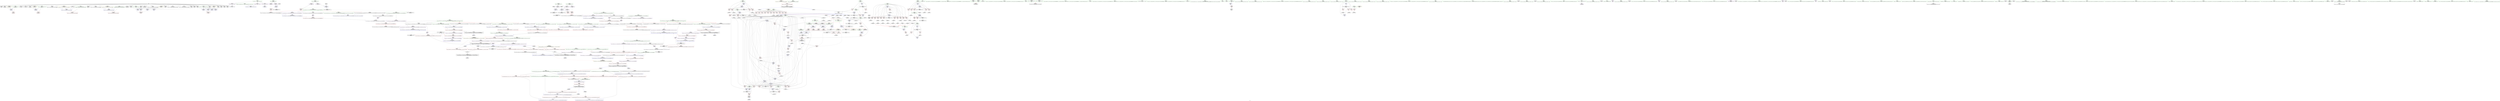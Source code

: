digraph "SVFG" {
	label="SVFG";

	Node0x563514c706f0 [shape=record,color=grey,label="{NodeID: 0\nNullPtr}"];
	Node0x563514c706f0 -> Node0x563514cb8db0[style=solid];
	Node0x563514c706f0 -> Node0x563514cb8eb0[style=solid];
	Node0x563514c706f0 -> Node0x563514cb8f80[style=solid];
	Node0x563514c706f0 -> Node0x563514cb9050[style=solid];
	Node0x563514c706f0 -> Node0x563514cb9120[style=solid];
	Node0x563514c706f0 -> Node0x563514cb91f0[style=solid];
	Node0x563514c706f0 -> Node0x563514cb92c0[style=solid];
	Node0x563514c706f0 -> Node0x563514cb9390[style=solid];
	Node0x563514c706f0 -> Node0x563514cb9460[style=solid];
	Node0x563514c706f0 -> Node0x563514cb9530[style=solid];
	Node0x563514c706f0 -> Node0x563514cb9600[style=solid];
	Node0x563514c706f0 -> Node0x563514cb96d0[style=solid];
	Node0x563514c706f0 -> Node0x563514cb97a0[style=solid];
	Node0x563514c706f0 -> Node0x563514cb9870[style=solid];
	Node0x563514c706f0 -> Node0x563514cb9940[style=solid];
	Node0x563514c706f0 -> Node0x563514cb9a10[style=solid];
	Node0x563514c706f0 -> Node0x563514cb9ae0[style=solid];
	Node0x563514c706f0 -> Node0x563514cb9bb0[style=solid];
	Node0x563514c706f0 -> Node0x563514cb9c80[style=solid];
	Node0x563514c706f0 -> Node0x563514cb9d50[style=solid];
	Node0x563514c706f0 -> Node0x563514cb9e20[style=solid];
	Node0x563514c706f0 -> Node0x563514cb9ef0[style=solid];
	Node0x563514c706f0 -> Node0x563514cb9fc0[style=solid];
	Node0x563514c706f0 -> Node0x563514cba090[style=solid];
	Node0x563514c706f0 -> Node0x563514cba160[style=solid];
	Node0x563514c706f0 -> Node0x563514cc55b0[style=solid];
	Node0x563514d4a6a0 [shape=record,color=black,label="{NodeID: 941\n705 = PHI(524, )\n0th arg _ZSt19__iterator_categoryIN9__gnu_cxx17__normal_iteratorIPcNSt7__cxx1112basic_stringIcSt11char_traitsIcESaIcEEEEEENSt15iterator_traitsIT_E17iterator_categoryERKSB_ }"];
	Node0x563514d4a6a0 -> Node0x563514cbcca0[style=solid];
	Node0x563514cc9e40 [shape=record,color=black,label="{NodeID: 775\nMR_24V_2 = PHI(MR_24V_4, MR_24V_1, )\npts\{190 \}\n}"];
	Node0x563514cc1fb0 [shape=record,color=red,label="{NodeID: 277\n468\<--207\n\<--res\n_Z5solvev\n}"];
	Node0x563514cc1fb0 -> Node0x563514cdb130[style=solid];
	Node0x563514cb2b90 [shape=record,color=green,label="{NodeID: 111\n661\<--662\nagg.tmp4\<--agg.tmp4_field_insensitive\n_ZSt9__reverseIN9__gnu_cxx17__normal_iteratorIPcNSt7__cxx1112basic_stringIcSt11char_traitsIcESaIcEEEEEEvT_SA_St26random_access_iterator_tag\n}"];
	Node0x563514cb2b90 -> Node0x563514cbaf60[style=solid];
	Node0x563514cb2b90 -> Node0x563514cb6bd0[style=solid];
	Node0x563514cbbd30 [shape=record,color=blue,label="{NodeID: 388\n207\<--480\nres\<--add111\n_Z5solvev\n}"];
	Node0x563514cbbd30 -> Node0x563514cc2220[style=dashed];
	Node0x563514cbbd30 -> Node0x563514cbbe00[style=dashed];
	Node0x563514cb7180 [shape=record,color=purple,label="{NodeID: 222\n766\<--762\ncoerce.dive\<--__a\n_ZSt9iter_swapIN9__gnu_cxx17__normal_iteratorIPcNSt7__cxx1112basic_stringIcSt11char_traitsIcESaIcEEEEES9_EvT_T0_\n}"];
	Node0x563514cb7180 -> Node0x563514cbd250[style=solid];
	Node0x563514cb35a0 [shape=record,color=green,label="{NodeID: 56\n191\<--192\ndigs\<--digs_field_insensitive\n_Z5solvev\n}"];
	Node0x563514cb35a0 -> Node0x563514cc0dd0[style=solid];
	Node0x563514cb35a0 -> Node0x563514cc0ea0[style=solid];
	Node0x563514cb35a0 -> Node0x563514cc0f70[style=solid];
	Node0x563514cb35a0 -> Node0x563514cc1040[style=solid];
	Node0x563514cb35a0 -> Node0x563514cc1110[style=solid];
	Node0x563514cb35a0 -> Node0x563514cc11e0[style=solid];
	Node0x563514cb35a0 -> Node0x563514cc12b0[style=solid];
	Node0x563514cb35a0 -> Node0x563514cc1380[style=solid];
	Node0x563514cb35a0 -> Node0x563514cc1450[style=solid];
	Node0x563514cb35a0 -> Node0x563514cc1520[style=solid];
	Node0x563514cb35a0 -> Node0x563514cc15f0[style=solid];
	Node0x563514cb35a0 -> Node0x563514cc6070[style=solid];
	Node0x563514cb35a0 -> Node0x563514cc6140[style=solid];
	Node0x563514d50370 [shape=record,color=black,label="{NodeID: 997\n727 = PHI(789, )\n}"];
	Node0x563514d50370 -> Node0x563514cc4030[style=solid];
	Node0x563514cdb5b0 [shape=record,color=grey,label="{NodeID: 665\n377 = Binary(376, 74, )\n}"];
	Node0x563514cdb5b0 -> Node0x563514cdc030[style=solid];
	Node0x563514cc4d30 [shape=record,color=red,label="{NodeID: 333\n820\<--819\n\<--call2\n_ZSt4swapIcENSt9enable_ifIXsr6__and_ISt6__not_ISt15__is_tuple_likeIT_EESt21is_move_constructibleIS3_ESt18is_move_assignableIS3_EEE5valueEvE4typeERS3_SC_\n}"];
	Node0x563514cc4d30 -> Node0x563514ccb740[style=solid];
	Node0x563514cba5a0 [shape=record,color=black,label="{NodeID: 167\n138\<--156\n_Z3toiNSt7__cxx1112basic_stringIcSt11char_traitsIcESaIcEEE_ret\<--\n_Z3toiNSt7__cxx1112basic_stringIcSt11char_traitsIcESaIcEEE\n|{<s0>20|<s1>37}}"];
	Node0x563514cba5a0:s0 -> Node0x563514d4d9c0[style=solid,color=blue];
	Node0x563514cba5a0:s1 -> Node0x563514d4e5d0[style=solid,color=blue];
	Node0x563514c8fc60 [shape=record,color=green,label="{NodeID: 1\n7\<--1\n__dso_handle\<--dummyObj\nGlob }"];
	Node0x563514d4a7e0 [shape=record,color=black,label="{NodeID: 942\n713 = PHI(653, )\n0th arg _ZN9__gnu_cxxeqIPcNSt7__cxx1112basic_stringIcSt11char_traitsIcESaIcEEEEEbRKNS_17__normal_iteratorIT_T0_EESD_ }"];
	Node0x563514d4a7e0 -> Node0x563514cbcd70[style=solid];
	Node0x563514cca340 [shape=record,color=black,label="{NodeID: 776\nMR_20V_3 = PHI(MR_20V_4, MR_20V_2, )\npts\{186 \}\n}"];
	Node0x563514cca340 -> Node0x563514cc00d0[style=dashed];
	Node0x563514cc2080 [shape=record,color=red,label="{NodeID: 278\n471\<--207\n\<--res\n_Z5solvev\n}"];
	Node0x563514cc2080 -> Node0x563514cdafb0[style=solid];
	Node0x563514cb2c60 [shape=record,color=green,label="{NodeID: 112\n668\<--669\n_ZN9__gnu_cxxeqIPcNSt7__cxx1112basic_stringIcSt11char_traitsIcESaIcEEEEEbRKNS_17__normal_iteratorIT_T0_EESD_\<--_ZN9__gnu_cxxeqIPcNSt7__cxx1112basic_stringIcSt11char_traitsIcESaIcEEEEEbRKNS_17__normal_iteratorIT_T0_EESD__field_insensitive\n}"];
	Node0x563514cbbe00 [shape=record,color=blue,label="{NodeID: 389\n207\<--483\nres\<--inc112\n_Z5solvev\n}"];
	Node0x563514cbbe00 -> Node0x563514cc1a00[style=dashed];
	Node0x563514cbbe00 -> Node0x563514cc1ad0[style=dashed];
	Node0x563514cbbe00 -> Node0x563514cc1ba0[style=dashed];
	Node0x563514cbbe00 -> Node0x563514cc1e10[style=dashed];
	Node0x563514cbbe00 -> Node0x563514cc1ee0[style=dashed];
	Node0x563514cbbe00 -> Node0x563514cc1fb0[style=dashed];
	Node0x563514cbbe00 -> Node0x563514cc22f0[style=dashed];
	Node0x563514cbbe00 -> Node0x563514cc23c0[style=dashed];
	Node0x563514cbbe00 -> Node0x563514cc67c0[style=dashed];
	Node0x563514cbbe00 -> Node0x563514cc6bd0[style=dashed];
	Node0x563514cbbe00 -> Node0x563514cc7320[style=dashed];
	Node0x563514cbbe00 -> Node0x563514cbb9f0[style=dashed];
	Node0x563514cbbe00 -> Node0x563514cbbb90[style=dashed];
	Node0x563514cbbe00 -> Node0x563514ccad40[style=dashed];
	Node0x563514cb7250 [shape=record,color=purple,label="{NodeID: 223\n768\<--764\ncoerce.dive1\<--__b\n_ZSt9iter_swapIN9__gnu_cxx17__normal_iteratorIPcNSt7__cxx1112basic_stringIcSt11char_traitsIcESaIcEEEEES9_EvT_T0_\n}"];
	Node0x563514cb7250 -> Node0x563514cbd320[style=solid];
	Node0x563514cb3670 [shape=record,color=green,label="{NodeID: 57\n193\<--194\nsrev\<--srev_field_insensitive\n_Z5solvev\n|{<s0>13}}"];
	Node0x563514cb3670:s0 -> Node0x563514d4b2f0[style=solid,color=red];
	Node0x563514d504b0 [shape=record,color=black,label="{NodeID: 998\n752 = PHI(789, )\n}"];
	Node0x563514d504b0 -> Node0x563514cc4440[style=solid];
	Node0x563514cdb730 [shape=record,color=grey,label="{NodeID: 666\n483 = Binary(482, 59, )\n}"];
	Node0x563514cdb730 -> Node0x563514cbbe00[style=solid];
	Node0x563514cc4e00 [shape=record,color=red,label="{NodeID: 334\n829\<--826\nthis1\<--this.addr\n_ZNK9__gnu_cxx17__normal_iteratorIPcNSt7__cxx1112basic_stringIcSt11char_traitsIcESaIcEEEEdeEv\n}"];
	Node0x563514cc4e00 -> Node0x563514cb7590[style=solid];
	Node0x563514cba670 [shape=record,color=black,label="{NodeID: 168\n258\<--255\nconv\<--call2\n_Z5solvev\n}"];
	Node0x563514cba670 -> Node0x563514cdd9b0[style=solid];
	Node0x563514caf2a0 [shape=record,color=green,label="{NodeID: 2\n8\<--1\n_ZSt3cin\<--dummyObj\nGlob }"];
	Node0x563514d4a920 [shape=record,color=black,label="{NodeID: 943\n714 = PHI(655, )\n1st arg _ZN9__gnu_cxxeqIPcNSt7__cxx1112basic_stringIcSt11char_traitsIcESaIcEEEEEbRKNS_17__normal_iteratorIT_T0_EESD_ }"];
	Node0x563514d4a920 -> Node0x563514cbce40[style=solid];
	Node0x563514cca840 [shape=record,color=black,label="{NodeID: 777\nMR_32V_2 = PHI(MR_32V_3, MR_32V_1, )\npts\{204 \}\n}"];
	Node0x563514cc2150 [shape=record,color=red,label="{NodeID: 279\n479\<--207\n\<--res\n_Z5solvev\n}"];
	Node0x563514cc2150 -> Node0x563514cdbd30[style=solid];
	Node0x563514cb2d60 [shape=record,color=green,label="{NodeID: 113\n673\<--674\n_ZN9__gnu_cxx17__normal_iteratorIPcNSt7__cxx1112basic_stringIcSt11char_traitsIcESaIcEEEEmmEv\<--_ZN9__gnu_cxx17__normal_iteratorIPcNSt7__cxx1112basic_stringIcSt11char_traitsIcESaIcEEEEmmEv_field_insensitive\n}"];
	Node0x563514cbbed0 [shape=record,color=blue,label="{NodeID: 390\n209\<--498\ni\<--inc122\n_Z5solvev\n}"];
	Node0x563514cbbed0 -> Node0x563514cc2490[style=dashed];
	Node0x563514cbbed0 -> Node0x563514cc2560[style=dashed];
	Node0x563514cbbed0 -> Node0x563514cc2630[style=dashed];
	Node0x563514cbbed0 -> Node0x563514cc2700[style=dashed];
	Node0x563514cbbed0 -> Node0x563514cc27d0[style=dashed];
	Node0x563514cbbed0 -> Node0x563514cbbed0[style=dashed];
	Node0x563514cbbed0 -> Node0x563514ccb240[style=dashed];
	Node0x563514cb7320 [shape=record,color=purple,label="{NodeID: 224\n784\<--783\n_M_current\<--this1\n_ZN9__gnu_cxx17__normal_iteratorIPcNSt7__cxx1112basic_stringIcSt11char_traitsIcESaIcEEEEppEv\n}"];
	Node0x563514cb7320 -> Node0x563514cc46b0[style=solid];
	Node0x563514cb7320 -> Node0x563514cbd4c0[style=solid];
	Node0x563514cb3740 [shape=record,color=green,label="{NodeID: 58\n195\<--196\nagg.tmp\<--agg.tmp_field_insensitive\n_Z5solvev\n}"];
	Node0x563514cb3740 -> Node0x563514cb5c60[style=solid];
	Node0x563514cb3740 -> Node0x563514cb5d30[style=solid];
	Node0x563514d505f0 [shape=record,color=black,label="{NodeID: 999\n755 = PHI(789, )\n}"];
	Node0x563514d505f0 -> Node0x563514cc4510[style=solid];
	Node0x563514cdb8b0 [shape=record,color=grey,label="{NodeID: 667\n394 = Binary(393, 59, )\n|{<s0>32}}"];
	Node0x563514cdb8b0:s0 -> Node0x563514d4b470[style=solid,color=red];
	Node0x563514cc4ed0 [shape=record,color=red,label="{NodeID: 335\n831\<--830\n\<--_M_current\n_ZNK9__gnu_cxx17__normal_iteratorIPcNSt7__cxx1112basic_stringIcSt11char_traitsIcESaIcEEEEdeEv\n}"];
	Node0x563514cc4ed0 -> Node0x563514cbb440[style=solid];
	Node0x563514cba740 [shape=record,color=black,label="{NodeID: 169\n184\<--507\n_Z5solvev_ret\<--\n_Z5solvev\n|{<s0>58}}"];
	Node0x563514cba740:s0 -> Node0x563514d4f920[style=solid,color=blue];
	Node0x563514caf330 [shape=record,color=green,label="{NodeID: 3\n9\<--1\n.str\<--dummyObj\nGlob }"];
	Node0x563514d4aa60 [shape=record,color=black,label="{NodeID: 944\n139 = PHI(205, 223, )\n0th arg _Z3toiNSt7__cxx1112basic_stringIcSt11char_traitsIcESaIcEEE }"];
	Node0x563514ccad40 [shape=record,color=black,label="{NodeID: 778\nMR_34V_2 = PHI(MR_34V_4, MR_34V_1, )\npts\{208 \}\n}"];
	Node0x563514cc2220 [shape=record,color=red,label="{NodeID: 280\n482\<--207\n\<--res\n_Z5solvev\n}"];
	Node0x563514cc2220 -> Node0x563514cdb730[style=solid];
	Node0x563514cb78b0 [shape=record,color=green,label="{NodeID: 114\n677\<--678\n_ZN9__gnu_cxxltIPcNSt7__cxx1112basic_stringIcSt11char_traitsIcESaIcEEEEEbRKNS_17__normal_iteratorIT_T0_EESD_\<--_ZN9__gnu_cxxltIPcNSt7__cxx1112basic_stringIcSt11char_traitsIcESaIcEEEEEbRKNS_17__normal_iteratorIT_T0_EESD__field_insensitive\n}"];
	Node0x563514cbbfa0 [shape=record,color=blue,label="{NodeID: 391\n185\<--501\nretval\<--\n_Z5solvev\n}"];
	Node0x563514cbbfa0 -> Node0x563514cca340[style=dashed];
	Node0x563514cb73f0 [shape=record,color=purple,label="{NodeID: 225\n786\<--785\nincdec.ptr\<--\n_ZN9__gnu_cxx17__normal_iteratorIPcNSt7__cxx1112basic_stringIcSt11char_traitsIcESaIcEEEEppEv\n}"];
	Node0x563514cb73f0 -> Node0x563514cbd4c0[style=solid];
	Node0x563514cb3810 [shape=record,color=green,label="{NodeID: 59\n197\<--198\nagg.tmp5\<--agg.tmp5_field_insensitive\n_Z5solvev\n}"];
	Node0x563514cb3810 -> Node0x563514cb5e00[style=solid];
	Node0x563514cb3810 -> Node0x563514cb5ed0[style=solid];
	Node0x563514d50730 [shape=record,color=black,label="{NodeID: 1000\n770 = PHI(824, )\n|{<s0>74}}"];
	Node0x563514d50730:s0 -> Node0x563514d4ae90[style=solid,color=red];
	Node0x563514cdba30 [shape=record,color=grey,label="{NodeID: 668\n388 = Binary(387, 74, )\n}"];
	Node0x563514cdba30 -> Node0x563514cdc330[style=solid];
	Node0x563514cc4fa0 [shape=record,color=red,label="{NodeID: 336\n838\<--835\n\<--__t.addr\n_ZSt4moveIRcEONSt16remove_referenceIT_E4typeEOS2_\n}"];
	Node0x563514cc4fa0 -> Node0x563514cbb510[style=solid];
	Node0x563514cba810 [shape=record,color=black,label="{NodeID: 170\n541\<--524\n\<--__first\n_ZSt7reverseIN9__gnu_cxx17__normal_iteratorIPcNSt7__cxx1112basic_stringIcSt11char_traitsIcESaIcEEEEEEvT_SA_\n}"];
	Node0x563514cba810 -> Node0x563514cb66f0[style=solid];
	Node0x563514caf5e0 [shape=record,color=green,label="{NodeID: 4\n11\<--1\n.str.1\<--dummyObj\nGlob }"];
	Node0x563514d4ac70 [shape=record,color=black,label="{NodeID: 945\n651 = PHI(554, )\n0th arg _ZSt9__reverseIN9__gnu_cxx17__normal_iteratorIPcNSt7__cxx1112basic_stringIcSt11char_traitsIcESaIcEEEEEEvT_SA_St26random_access_iterator_tag }"];
	Node0x563514d4ac70 -> Node0x563514cbc960[style=solid];
	Node0x563514ccb240 [shape=record,color=black,label="{NodeID: 779\nMR_36V_2 = PHI(MR_36V_4, MR_36V_1, )\npts\{210 \}\n}"];
	Node0x563514cc22f0 [shape=record,color=red,label="{NodeID: 281\n491\<--207\n\<--res\n_Z5solvev\n}"];
	Node0x563514cc22f0 -> Node0x563514cd85b0[style=solid];
	Node0x563514cb79b0 [shape=record,color=green,label="{NodeID: 115\n691\<--692\n_ZSt9iter_swapIN9__gnu_cxx17__normal_iteratorIPcNSt7__cxx1112basic_stringIcSt11char_traitsIcESaIcEEEEES9_EvT_T0_\<--_ZSt9iter_swapIN9__gnu_cxx17__normal_iteratorIPcNSt7__cxx1112basic_stringIcSt11char_traitsIcESaIcEEEEES9_EvT_T0__field_insensitive\n}"];
	Node0x563514cbc070 [shape=record,color=blue,label="{NodeID: 392\n536\<--522\ncoerce.dive\<--__first.coerce\n_ZSt7reverseIN9__gnu_cxx17__normal_iteratorIPcNSt7__cxx1112basic_stringIcSt11char_traitsIcESaIcEEEEEEvT_SA_\n}"];
	Node0x563514cbc070 -> Node0x563514cc5070[style=dashed];
	Node0x563514cb74c0 [shape=record,color=purple,label="{NodeID: 226\n795\<--794\n_M_current\<--this1\n_ZNK9__gnu_cxx17__normal_iteratorIPcNSt7__cxx1112basic_stringIcSt11char_traitsIcESaIcEEEE4baseEv\n}"];
	Node0x563514cb74c0 -> Node0x563514cbb370[style=solid];
	Node0x563514cb38e0 [shape=record,color=green,label="{NodeID: 60\n199\<--200\nexn.slot\<--exn.slot_field_insensitive\n_Z5solvev\n}"];
	Node0x563514cb38e0 -> Node0x563514cc16c0[style=solid];
	Node0x563514cb38e0 -> Node0x563514cc6890[style=solid];
	Node0x563514cb38e0 -> Node0x563514cc6a30[style=solid];
	Node0x563514cb38e0 -> Node0x563514cc73f0[style=solid];
	Node0x563514cb38e0 -> Node0x563514cc7590[style=solid];
	Node0x563514d50900 [shape=record,color=black,label="{NodeID: 1001\n773 = PHI(824, )\n|{<s0>74}}"];
	Node0x563514d50900:s0 -> Node0x563514d4afa0[style=solid,color=red];
	Node0x563514d1ba10 [shape=record,color=yellow,style=double,label="{NodeID: 835\n10V_1 = ENCHI(MR_10V_0)\npts\{89 \}\nFun[_Z3tosB5cxx11x]}"];
	Node0x563514d1ba10 -> Node0x563514cc5b90[style=dashed];
	Node0x563514cdbbb0 [shape=record,color=grey,label="{NodeID: 669\n380 = Binary(375, 379, )\n}"];
	Node0x563514cdbbb0 -> Node0x563514cdbeb0[style=solid];
	Node0x563514cc5070 [shape=record,color=red,label="{NodeID: 337\n849\<--848\ndummyVal\<--offset_0\n_ZSt7reverseIN9__gnu_cxx17__normal_iteratorIPcNSt7__cxx1112basic_stringIcSt11char_traitsIcESaIcEEEEEEvT_SA_\n}"];
	Node0x563514cc5070 -> Node0x563514cbc210[style=solid];
	Node0x563514cba8e0 [shape=record,color=black,label="{NodeID: 171\n548\<--526\n\<--__last\n_ZSt7reverseIN9__gnu_cxx17__normal_iteratorIPcNSt7__cxx1112basic_stringIcSt11char_traitsIcESaIcEEEEEEvT_SA_\n}"];
	Node0x563514cba8e0 -> Node0x563514cb6890[style=solid];
	Node0x563514caf670 [shape=record,color=green,label="{NodeID: 5\n13\<--1\n__PRETTY_FUNCTION__._Z5solvev\<--dummyObj\nGlob }"];
	Node0x563514d4ad80 [shape=record,color=black,label="{NodeID: 946\n652 = PHI(556, )\n1st arg _ZSt9__reverseIN9__gnu_cxx17__normal_iteratorIPcNSt7__cxx1112basic_stringIcSt11char_traitsIcESaIcEEEEEEvT_SA_St26random_access_iterator_tag }"];
	Node0x563514d4ad80 -> Node0x563514cbca30[style=solid];
	Node0x563514d146b0 [shape=record,color=black,label="{NodeID: 780\nMR_38V_2 = PHI(MR_38V_3, MR_38V_1, )\npts\{212 \}\n}"];
	Node0x563514cc23c0 [shape=record,color=red,label="{NodeID: 282\n501\<--207\n\<--res\n_Z5solvev\n}"];
	Node0x563514cc23c0 -> Node0x563514cbbfa0[style=solid];
	Node0x563514cb7ab0 [shape=record,color=green,label="{NodeID: 116\n694\<--695\n_ZN9__gnu_cxx17__normal_iteratorIPcNSt7__cxx1112basic_stringIcSt11char_traitsIcESaIcEEEEppEv\<--_ZN9__gnu_cxx17__normal_iteratorIPcNSt7__cxx1112basic_stringIcSt11char_traitsIcESaIcEEEEppEv_field_insensitive\n}"];
	Node0x563514cbc140 [shape=record,color=blue,label="{NodeID: 393\n538\<--523\ncoerce.dive1\<--__last.coerce\n_ZSt7reverseIN9__gnu_cxx17__normal_iteratorIPcNSt7__cxx1112basic_stringIcSt11char_traitsIcESaIcEEEEEEvT_SA_\n}"];
	Node0x563514cbc140 -> Node0x563514cc5140[style=dashed];
	Node0x563514cb7590 [shape=record,color=purple,label="{NodeID: 227\n830\<--829\n_M_current\<--this1\n_ZNK9__gnu_cxx17__normal_iteratorIPcNSt7__cxx1112basic_stringIcSt11char_traitsIcESaIcEEEEdeEv\n}"];
	Node0x563514cb7590 -> Node0x563514cc4ed0[style=solid];
	Node0x563514cb39b0 [shape=record,color=green,label="{NodeID: 61\n201\<--202\nehselector.slot\<--ehselector.slot_field_insensitive\n_Z5solvev\n}"];
	Node0x563514cb39b0 -> Node0x563514cc1790[style=solid];
	Node0x563514cb39b0 -> Node0x563514cc6960[style=solid];
	Node0x563514cb39b0 -> Node0x563514cc6b00[style=solid];
	Node0x563514cb39b0 -> Node0x563514cc74c0[style=solid];
	Node0x563514cb39b0 -> Node0x563514cc7660[style=solid];
	Node0x563514d1baf0 [shape=record,color=yellow,style=double,label="{NodeID: 836\n12V_1 = ENCHI(MR_12V_0)\npts\{91 \}\nFun[_Z3tosB5cxx11x]}"];
	Node0x563514d1baf0 -> Node0x563514cc5c60[style=dashed];
	Node0x563514cdbd30 [shape=record,color=grey,label="{NodeID: 670\n480 = Binary(479, 477, )\n}"];
	Node0x563514cdbd30 -> Node0x563514cbbd30[style=solid];
	Node0x563514cc5140 [shape=record,color=red,label="{NodeID: 338\n852\<--851\ndummyVal\<--offset_0\n_ZSt7reverseIN9__gnu_cxx17__normal_iteratorIPcNSt7__cxx1112basic_stringIcSt11char_traitsIcESaIcEEEEEEvT_SA_\n}"];
	Node0x563514cc5140 -> Node0x563514cbc2e0[style=solid];
	Node0x563514cba9b0 [shape=record,color=black,label="{NodeID: 172\n540\<--528\n\<--agg.tmp\n_ZSt7reverseIN9__gnu_cxx17__normal_iteratorIPcNSt7__cxx1112basic_stringIcSt11char_traitsIcESaIcEEEEEEvT_SA_\n}"];
	Node0x563514cba9b0 -> Node0x563514cb6620[style=solid];
	Node0x563514caf700 [shape=record,color=green,label="{NodeID: 6\n15\<--1\n_ZSt4cerr\<--dummyObj\nGlob }"];
	Node0x563514d4ae90 [shape=record,color=black,label="{NodeID: 947\n798 = PHI(770, )\n0th arg _ZSt4swapIcENSt9enable_ifIXsr6__and_ISt6__not_ISt15__is_tuple_likeIT_EESt21is_move_constructibleIS3_ESt18is_move_assignableIS3_EEE5valueEvE4typeERS3_SC_ }"];
	Node0x563514d4ae90 -> Node0x563514cbd660[style=solid];
	Node0x563514d14bb0 [shape=record,color=black,label="{NodeID: 781\nMR_40V_2 = PHI(MR_40V_3, MR_40V_1, )\npts\{214 \}\n}"];
	Node0x563514cc2490 [shape=record,color=red,label="{NodeID: 283\n312\<--209\n\<--i\n_Z5solvev\n}"];
	Node0x563514cc2490 -> Node0x563514cdcdb0[style=solid];
	Node0x563514cb7bb0 [shape=record,color=green,label="{NodeID: 117\n706\<--707\nretval\<--retval_field_insensitive\n_ZSt19__iterator_categoryIN9__gnu_cxx17__normal_iteratorIPcNSt7__cxx1112basic_stringIcSt11char_traitsIcESaIcEEEEEENSt15iterator_traitsIT_E17iterator_categoryERKSB_\n}"];
	Node0x563514cff8b0 [shape=record,color=black,label="{NodeID: 726\nMR_4V_3 = PHI(MR_4V_4, MR_4V_2, )\npts\{54 \}\n}"];
	Node0x563514cff8b0 -> Node0x563514cb7730[style=dashed];
	Node0x563514cff8b0 -> Node0x563514cb7800[style=dashed];
	Node0x563514cff8b0 -> Node0x563514cc5920[style=dashed];
	Node0x563514cbc210 [shape=record,color=blue, style = dotted,label="{NodeID: 394\n847\<--849\noffset_0\<--dummyVal\n_ZSt7reverseIN9__gnu_cxx17__normal_iteratorIPcNSt7__cxx1112basic_stringIcSt11char_traitsIcESaIcEEEEEEvT_SA_\n}"];
	Node0x563514cbc210 -> Node0x563514cc30c0[style=dashed];
	Node0x563514cb7660 [shape=record,color=red,label="{NodeID: 228\n64\<--51\n\<--n.addr\n_Z2pwi\n}"];
	Node0x563514cb7660 -> Node0x563514cdde30[style=solid];
	Node0x563514cb3a80 [shape=record,color=green,label="{NodeID: 62\n203\<--204\nnrev\<--nrev_field_insensitive\n_Z5solvev\n}"];
	Node0x563514cb3a80 -> Node0x563514cc1860[style=solid];
	Node0x563514cb3a80 -> Node0x563514cc1930[style=solid];
	Node0x563514cb3a80 -> Node0x563514cc6480[style=solid];
	Node0x563514cdbeb0 [shape=record,color=grey,label="{NodeID: 671\n381 = Binary(380, 59, )\n}"];
	Node0x563514cdbeb0 -> Node0x563514cdc4b0[style=solid];
	Node0x563514cc5210 [shape=record,color=red,label="{NodeID: 339\n855\<--854\ndummyVal\<--offset_0\n_ZSt9__reverseIN9__gnu_cxx17__normal_iteratorIPcNSt7__cxx1112basic_stringIcSt11char_traitsIcESaIcEEEEEEvT_SA_St26random_access_iterator_tag\n}"];
	Node0x563514cc5210 -> Node0x563514cbcb00[style=solid];
	Node0x563514cbaa80 [shape=record,color=black,label="{NodeID: 173\n547\<--530\n\<--agg.tmp2\n_ZSt7reverseIN9__gnu_cxx17__normal_iteratorIPcNSt7__cxx1112basic_stringIcSt11char_traitsIcESaIcEEEEEEvT_SA_\n}"];
	Node0x563514cbaa80 -> Node0x563514cb67c0[style=solid];
	Node0x563514caf790 [shape=record,color=green,label="{NodeID: 7\n16\<--1\n.str.2\<--dummyObj\nGlob }"];
	Node0x563514d4afa0 [shape=record,color=black,label="{NodeID: 948\n799 = PHI(773, )\n1st arg _ZSt4swapIcENSt9enable_ifIXsr6__and_ISt6__not_ISt15__is_tuple_likeIT_EESt21is_move_constructibleIS3_ESt18is_move_assignableIS3_EEE5valueEvE4typeERS3_SC_ }"];
	Node0x563514d4afa0 -> Node0x563514cbd730[style=solid];
	Node0x563514d150b0 [shape=record,color=black,label="{NodeID: 782\nMR_42V_2 = PHI(MR_42V_3, MR_42V_1, )\npts\{222 \}\n}"];
	Node0x563514cc2560 [shape=record,color=red,label="{NodeID: 284\n318\<--209\n\<--i\n_Z5solvev\n}"];
	Node0x563514cc2560 -> Node0x563514cd8430[style=solid];
	Node0x563514cb7c80 [shape=record,color=green,label="{NodeID: 118\n708\<--709\n.addr\<--.addr_field_insensitive\n_ZSt19__iterator_categoryIN9__gnu_cxx17__normal_iteratorIPcNSt7__cxx1112basic_stringIcSt11char_traitsIcESaIcEEEEEENSt15iterator_traitsIT_E17iterator_categoryERKSB_\n}"];
	Node0x563514cb7c80 -> Node0x563514cbcca0[style=solid];
	Node0x563514cffdb0 [shape=record,color=black,label="{NodeID: 727\nMR_6V_3 = PHI(MR_6V_4, MR_6V_2, )\npts\{56 \}\n}"];
	Node0x563514cffdb0 -> Node0x563514cbfa50[style=dashed];
	Node0x563514cffdb0 -> Node0x563514cbfb20[style=dashed];
	Node0x563514cffdb0 -> Node0x563514cc59f0[style=dashed];
	Node0x563514cbc2e0 [shape=record,color=blue, style = dotted,label="{NodeID: 395\n850\<--852\noffset_0\<--dummyVal\n_ZSt7reverseIN9__gnu_cxx17__normal_iteratorIPcNSt7__cxx1112basic_stringIcSt11char_traitsIcESaIcEEEEEEvT_SA_\n}"];
	Node0x563514cbc2e0 -> Node0x563514cc3190[style=dashed];
	Node0x563514cb7730 [shape=record,color=red,label="{NodeID: 229\n67\<--53\n\<--r\n_Z2pwi\n}"];
	Node0x563514cb7730 -> Node0x563514cdc7b0[style=solid];
	Node0x563514cb3b50 [shape=record,color=green,label="{NodeID: 63\n205\<--206\nagg.tmp10\<--agg.tmp10_field_insensitive\n_Z5solvev\n|{<s0>20}}"];
	Node0x563514cb3b50:s0 -> Node0x563514d4aa60[style=solid,color=red];
	Node0x563514d1bce0 [shape=record,color=yellow,style=double,label="{NodeID: 838\n90V_1 = ENCHI(MR_90V_0)\npts\{7630000 7650000 \}\nFun[_ZNK9__gnu_cxx17__normal_iteratorIPcNSt7__cxx1112basic_stringIcSt11char_traitsIcESaIcEEEEdeEv]}"];
	Node0x563514d1bce0 -> Node0x563514cc4ed0[style=dashed];
	Node0x563514cdc030 [shape=record,color=grey,label="{NodeID: 672\n378 = Binary(377, 330, )\n|{<s0>30}}"];
	Node0x563514cdc030:s0 -> Node0x563514d4b5f0[style=solid,color=red];
	Node0x563514cc52e0 [shape=record,color=red,label="{NodeID: 340\n858\<--857\ndummyVal\<--offset_0\n_ZSt9__reverseIN9__gnu_cxx17__normal_iteratorIPcNSt7__cxx1112basic_stringIcSt11char_traitsIcESaIcEEEEEEvT_SA_St26random_access_iterator_tag\n}"];
	Node0x563514cc52e0 -> Node0x563514cbcbd0[style=solid];
	Node0x563514cbab50 [shape=record,color=black,label="{NodeID: 174\n578\<--601\n_ZSt3minIxERKT_S2_S2__ret\<--\n_ZSt3minIxERKT_S2_S2_\n|{<s0>41}}"];
	Node0x563514cbab50:s0 -> Node0x563514d4f2f0[style=solid,color=blue];
	Node0x563514caf820 [shape=record,color=green,label="{NodeID: 8\n18\<--1\n.str.3\<--dummyObj\nGlob }"];
	Node0x563514d4b0e0 [shape=record,color=black,label="{NodeID: 949\n825 = PHI(762, 764, )\n0th arg _ZNK9__gnu_cxx17__normal_iteratorIPcNSt7__cxx1112basic_stringIcSt11char_traitsIcESaIcEEEEdeEv }"];
	Node0x563514d4b0e0 -> Node0x563514ccb7d0[style=solid];
	Node0x563514d155b0 [shape=record,color=black,label="{NodeID: 783\nMR_44V_2 = PHI(MR_44V_3, MR_44V_1, )\npts\{226 \}\n}"];
	Node0x563514cc2630 [shape=record,color=red,label="{NodeID: 285\n452\<--209\n\<--i\n_Z5solvev\n}"];
	Node0x563514cc2630 -> Node0x563514cddcb0[style=solid];
	Node0x563514cb7d50 [shape=record,color=green,label="{NodeID: 119\n715\<--716\n__lhs.addr\<--__lhs.addr_field_insensitive\n_ZN9__gnu_cxxeqIPcNSt7__cxx1112basic_stringIcSt11char_traitsIcESaIcEEEEEbRKNS_17__normal_iteratorIT_T0_EESD_\n}"];
	Node0x563514cb7d50 -> Node0x563514cc3dc0[style=solid];
	Node0x563514cb7d50 -> Node0x563514cbcd70[style=solid];
	Node0x563514cbc3b0 [shape=record,color=blue,label="{NodeID: 396\n583\<--579\n__a.addr\<--__a\n_ZSt3minIxERKT_S2_S2_\n}"];
	Node0x563514cbc3b0 -> Node0x563514cc3330[style=dashed];
	Node0x563514cbc3b0 -> Node0x563514cc3400[style=dashed];
	Node0x563514cb7800 [shape=record,color=red,label="{NodeID: 230\n77\<--53\n\<--r\n_Z2pwi\n}"];
	Node0x563514cb7800 -> Node0x563514cba330[style=solid];
	Node0x563514cb3c20 [shape=record,color=green,label="{NodeID: 64\n207\<--208\nres\<--res_field_insensitive\n_Z5solvev\n}"];
	Node0x563514cb3c20 -> Node0x563514cc1a00[style=solid];
	Node0x563514cb3c20 -> Node0x563514cc1ad0[style=solid];
	Node0x563514cb3c20 -> Node0x563514cc1ba0[style=solid];
	Node0x563514cb3c20 -> Node0x563514cc1c70[style=solid];
	Node0x563514cb3c20 -> Node0x563514cc1d40[style=solid];
	Node0x563514cb3c20 -> Node0x563514cc1e10[style=solid];
	Node0x563514cb3c20 -> Node0x563514cc1ee0[style=solid];
	Node0x563514cb3c20 -> Node0x563514cc1fb0[style=solid];
	Node0x563514cb3c20 -> Node0x563514cc2080[style=solid];
	Node0x563514cb3c20 -> Node0x563514cc2150[style=solid];
	Node0x563514cb3c20 -> Node0x563514cc2220[style=solid];
	Node0x563514cb3c20 -> Node0x563514cc22f0[style=solid];
	Node0x563514cb3c20 -> Node0x563514cc23c0[style=solid];
	Node0x563514cb3c20 -> Node0x563514cc6550[style=solid];
	Node0x563514cb3c20 -> Node0x563514cc67c0[style=solid];
	Node0x563514cb3c20 -> Node0x563514cc6bd0[style=solid];
	Node0x563514cb3c20 -> Node0x563514cc6ca0[style=solid];
	Node0x563514cb3c20 -> Node0x563514cc6d70[style=solid];
	Node0x563514cb3c20 -> Node0x563514cc7320[style=solid];
	Node0x563514cb3c20 -> Node0x563514cbb9f0[style=solid];
	Node0x563514cb3c20 -> Node0x563514cbbb90[style=solid];
	Node0x563514cb3c20 -> Node0x563514cbbc60[style=solid];
	Node0x563514cb3c20 -> Node0x563514cbbd30[style=solid];
	Node0x563514cb3c20 -> Node0x563514cbbe00[style=solid];
	Node0x563514cdc1b0 [shape=record,color=grey,label="{NodeID: 673\n477 = Binary(476, 478, )\n}"];
	Node0x563514cdc1b0 -> Node0x563514cdbd30[style=solid];
	Node0x563514cc53b0 [shape=record,color=blue,label="{NodeID: 341\n844\<--21\nllvm.global_ctors_0\<--\nGlob }"];
	Node0x563514cbac20 [shape=record,color=black,label="{NodeID: 175\n608\<--640\nmain_ret\<--\nmain\n}"];
	Node0x563514caf920 [shape=record,color=green,label="{NodeID: 9\n21\<--1\n\<--dummyObj\nCan only get source location for instruction, argument, global var or function.}"];
	Node0x563514d4b2f0 [shape=record,color=black,label="{NodeID: 950\n82 = PHI(193, 215, )\n0th arg _Z3tosB5cxx11x }"];
	Node0x563514d15ab0 [shape=record,color=black,label="{NodeID: 784\nMR_46V_2 = PHI(MR_46V_3, MR_46V_1, )\npts\{228 \}\n}"];
	Node0x563514cc2700 [shape=record,color=red,label="{NodeID: 286\n460\<--209\n\<--i\n_Z5solvev\n}"];
	Node0x563514cc2700 -> Node0x563514cd9ab0[style=solid];
	Node0x563514cb7e20 [shape=record,color=green,label="{NodeID: 120\n717\<--718\n__rhs.addr\<--__rhs.addr_field_insensitive\n_ZN9__gnu_cxxeqIPcNSt7__cxx1112basic_stringIcSt11char_traitsIcESaIcEEEEEbRKNS_17__normal_iteratorIT_T0_EESD_\n}"];
	Node0x563514cb7e20 -> Node0x563514cc3e90[style=solid];
	Node0x563514cb7e20 -> Node0x563514cbce40[style=solid];
	Node0x563514cbc480 [shape=record,color=blue,label="{NodeID: 397\n585\<--580\n__b.addr\<--__b\n_ZSt3minIxERKT_S2_S2_\n}"];
	Node0x563514cbc480 -> Node0x563514cc34d0[style=dashed];
	Node0x563514cbc480 -> Node0x563514cc35a0[style=dashed];
	Node0x563514cbfa50 [shape=record,color=red,label="{NodeID: 231\n63\<--55\n\<--i\n_Z2pwi\n}"];
	Node0x563514cbfa50 -> Node0x563514cdde30[style=solid];
	Node0x563514cb3cf0 [shape=record,color=green,label="{NodeID: 65\n209\<--210\ni\<--i_field_insensitive\n_Z5solvev\n}"];
	Node0x563514cb3cf0 -> Node0x563514cc2490[style=solid];
	Node0x563514cb3cf0 -> Node0x563514cc2560[style=solid];
	Node0x563514cb3cf0 -> Node0x563514cc2630[style=solid];
	Node0x563514cb3cf0 -> Node0x563514cc2700[style=solid];
	Node0x563514cb3cf0 -> Node0x563514cc27d0[style=solid];
	Node0x563514cb3cf0 -> Node0x563514cc6620[style=solid];
	Node0x563514cb3cf0 -> Node0x563514cbbed0[style=solid];
	Node0x563514cdc330 [shape=record,color=grey,label="{NodeID: 674\n389 = Binary(388, 330, )\n|{<s0>31}}"];
	Node0x563514cdc330:s0 -> Node0x563514d4b5f0[style=solid,color=red];
	Node0x563514cc54b0 [shape=record,color=blue,label="{NodeID: 342\n845\<--22\nllvm.global_ctors_1\<--_GLOBAL__sub_I_simonlindholm_0_0.cpp\nGlob }"];
	Node0x563514cbacf0 [shape=record,color=black,label="{NodeID: 176\n681\<--653\n\<--__first\n_ZSt9__reverseIN9__gnu_cxx17__normal_iteratorIPcNSt7__cxx1112basic_stringIcSt11char_traitsIcESaIcEEEEEEvT_SA_St26random_access_iterator_tag\n}"];
	Node0x563514cbacf0 -> Node0x563514cb6d70[style=solid];
	Node0x563514cafa20 [shape=record,color=green,label="{NodeID: 10\n59\<--1\n\<--dummyObj\nCan only get source location for instruction, argument, global var or function.}"];
	Node0x563514d4b470 [shape=record,color=black,label="{NodeID: 951\n83 = PHI(252, 394, )\n1st arg _Z3tosB5cxx11x }"];
	Node0x563514d4b470 -> Node0x563514cc5ac0[style=solid];
	Node0x563514d15fb0 [shape=record,color=black,label="{NodeID: 785\nMR_48V_2 = PHI(MR_48V_3, MR_48V_1, )\npts\{230 \}\n}"];
	Node0x563514cc27d0 [shape=record,color=red,label="{NodeID: 287\n497\<--209\n\<--i\n_Z5solvev\n}"];
	Node0x563514cc27d0 -> Node0x563514cd94b0[style=solid];
	Node0x563514cb7ef0 [shape=record,color=green,label="{NodeID: 121\n723\<--724\n_ZNK9__gnu_cxx17__normal_iteratorIPcNSt7__cxx1112basic_stringIcSt11char_traitsIcESaIcEEEE4baseEv\<--_ZNK9__gnu_cxx17__normal_iteratorIPcNSt7__cxx1112basic_stringIcSt11char_traitsIcESaIcEEEE4baseEv_field_insensitive\n}"];
	Node0x563514cbc550 [shape=record,color=blue,label="{NodeID: 398\n581\<--595\nretval\<--\n_ZSt3minIxERKT_S2_S2_\n}"];
	Node0x563514cbc550 -> Node0x563514cf96a0[style=dashed];
	Node0x563514cbfb20 [shape=record,color=red,label="{NodeID: 232\n72\<--55\n\<--i\n_Z2pwi\n}"];
	Node0x563514cbfb20 -> Node0x563514cd82b0[style=solid];
	Node0x563514cb3dc0 [shape=record,color=green,label="{NodeID: 66\n211\<--212\nprev\<--prev_field_insensitive\n_Z5solvev\n}"];
	Node0x563514cb3dc0 -> Node0x563514cc28a0[style=solid];
	Node0x563514cb3dc0 -> Node0x563514cc66f0[style=solid];
	Node0x563514cdc4b0 [shape=record,color=grey,label="{NodeID: 675\n383 = Binary(382, 381, )\n}"];
	Node0x563514cdc4b0 -> Node0x563514cc6d70[style=solid];
	Node0x563514cc55b0 [shape=record,color=blue, style = dotted,label="{NodeID: 343\n846\<--3\nllvm.global_ctors_2\<--dummyVal\nGlob }"];
	Node0x563514cbadc0 [shape=record,color=black,label="{NodeID: 177\n684\<--655\n\<--__last\n_ZSt9__reverseIN9__gnu_cxx17__normal_iteratorIPcNSt7__cxx1112basic_stringIcSt11char_traitsIcESaIcEEEEEEvT_SA_St26random_access_iterator_tag\n}"];
	Node0x563514cbadc0 -> Node0x563514cb6f10[style=solid];
	Node0x563514cafb20 [shape=record,color=green,label="{NodeID: 11\n61\<--1\n\<--dummyObj\nCan only get source location for instruction, argument, global var or function.}"];
	Node0x563514d4b5f0 [shape=record,color=black,label="{NodeID: 952\n50 = PHI(329, 358, 366, 378, 389, 413, 421, 465, 475, )\n0th arg _Z2pwi }"];
	Node0x563514d4b5f0 -> Node0x563514cc56b0[style=solid];
	Node0x563514d164b0 [shape=record,color=black,label="{NodeID: 786\nMR_50V_2 = PHI(MR_50V_3, MR_50V_1, )\npts\{1960000 \}\n}"];
	Node0x563514cc28a0 [shape=record,color=red,label="{NodeID: 288\n492\<--211\n\<--prev\n_Z5solvev\n}"];
	Node0x563514cc28a0 -> Node0x563514cd85b0[style=solid];
	Node0x563514cb7ff0 [shape=record,color=green,label="{NodeID: 122\n733\<--734\nthis.addr\<--this.addr_field_insensitive\n_ZN9__gnu_cxx17__normal_iteratorIPcNSt7__cxx1112basic_stringIcSt11char_traitsIcESaIcEEEEmmEv\n}"];
	Node0x563514cb7ff0 -> Node0x563514cc4100[style=solid];
	Node0x563514cb7ff0 -> Node0x563514cbcf10[style=solid];
	Node0x563514cbc620 [shape=record,color=blue,label="{NodeID: 399\n581\<--598\nretval\<--\n_ZSt3minIxERKT_S2_S2_\n}"];
	Node0x563514cbc620 -> Node0x563514cf96a0[style=dashed];
	Node0x563514cbfbf0 [shape=record,color=red,label="{NodeID: 233\n98\<--84\n\<--n.addr\n_Z3tosB5cxx11x\n}"];
	Node0x563514cb3e90 [shape=record,color=green,label="{NodeID: 67\n213\<--214\nhi\<--hi_field_insensitive\n_Z5solvev\n}"];
	Node0x563514cb3e90 -> Node0x563514cc2970[style=solid];
	Node0x563514cb3e90 -> Node0x563514cc6e40[style=solid];
	Node0x563514cdc630 [shape=record,color=grey,label="{NodeID: 676\n249 = Binary(248, 69, )\n}"];
	Node0x563514cdc630 -> Node0x563514cc6210[style=solid];
	Node0x563514cc56b0 [shape=record,color=blue,label="{NodeID: 344\n51\<--50\nn.addr\<--n\n_Z2pwi\n}"];
	Node0x563514cc56b0 -> Node0x563514cb7660[style=dashed];
	Node0x563514cbae90 [shape=record,color=black,label="{NodeID: 178\n680\<--659\n\<--agg.tmp\n_ZSt9__reverseIN9__gnu_cxx17__normal_iteratorIPcNSt7__cxx1112basic_stringIcSt11char_traitsIcESaIcEEEEEEvT_SA_St26random_access_iterator_tag\n}"];
	Node0x563514cbae90 -> Node0x563514cb6ca0[style=solid];
	Node0x563514cafc20 [shape=record,color=green,label="{NodeID: 12\n69\<--1\n\<--dummyObj\nCan only get source location for instruction, argument, global var or function.}"];
	Node0x563514d4bd20 [shape=record,color=black,label="{NodeID: 953\n522 = PHI(282, 403, )\n0th arg _ZSt7reverseIN9__gnu_cxx17__normal_iteratorIPcNSt7__cxx1112basic_stringIcSt11char_traitsIcESaIcEEEEEEvT_SA_ }"];
	Node0x563514d4bd20 -> Node0x563514cbc070[style=solid];
	Node0x563514d169b0 [shape=record,color=black,label="{NodeID: 787\nMR_52V_2 = PHI(MR_52V_3, MR_52V_1, )\npts\{1980000 \}\n}"];
	Node0x563514cc2970 [shape=record,color=red,label="{NodeID: 289\n393\<--213\n\<--hi\n_Z5solvev\n}"];
	Node0x563514cc2970 -> Node0x563514cdb8b0[style=solid];
	Node0x563514cb80c0 [shape=record,color=green,label="{NodeID: 123\n745\<--746\n__lhs.addr\<--__lhs.addr_field_insensitive\n_ZN9__gnu_cxxltIPcNSt7__cxx1112basic_stringIcSt11char_traitsIcESaIcEEEEEbRKNS_17__normal_iteratorIT_T0_EESD_\n}"];
	Node0x563514cb80c0 -> Node0x563514cc42a0[style=solid];
	Node0x563514cb80c0 -> Node0x563514cbd0b0[style=solid];
	Node0x563514cbc6f0 [shape=record,color=blue,label="{NodeID: 400\n609\<--61\nretval\<--\nmain\n}"];
	Node0x563514cbc6f0 -> Node0x563514cc3810[style=dashed];
	Node0x563514cbfcc0 [shape=record,color=red,label="{NodeID: 234\n116\<--88\nexn\<--exn.slot\n_Z3tosB5cxx11x\n}"];
	Node0x563514cb3f60 [shape=record,color=green,label="{NodeID: 68\n215\<--216\ns\<--s_field_insensitive\n_Z5solvev\n|{<s0>32}}"];
	Node0x563514cb3f60:s0 -> Node0x563514d4b2f0[style=solid,color=red];
	Node0x563514cdc7b0 [shape=record,color=grey,label="{NodeID: 677\n68 = Binary(67, 69, )\n}"];
	Node0x563514cdc7b0 -> Node0x563514cc5920[style=solid];
	Node0x563514cc5780 [shape=record,color=blue,label="{NodeID: 345\n53\<--59\nr\<--\n_Z2pwi\n}"];
	Node0x563514cc5780 -> Node0x563514cff8b0[style=dashed];
	Node0x563514cbaf60 [shape=record,color=black,label="{NodeID: 179\n683\<--661\n\<--agg.tmp4\n_ZSt9__reverseIN9__gnu_cxx17__normal_iteratorIPcNSt7__cxx1112basic_stringIcSt11char_traitsIcESaIcEEEEEEvT_SA_St26random_access_iterator_tag\n}"];
	Node0x563514cbaf60 -> Node0x563514cb6e40[style=solid];
	Node0x563514cafd20 [shape=record,color=green,label="{NodeID: 13\n74\<--1\n\<--dummyObj\nCan only get source location for instruction, argument, global var or function.}"];
	Node0x563514d4be70 [shape=record,color=black,label="{NodeID: 954\n523 = PHI(284, 405, )\n1st arg _ZSt7reverseIN9__gnu_cxx17__normal_iteratorIPcNSt7__cxx1112basic_stringIcSt11char_traitsIcESaIcEEEEEEvT_SA_ }"];
	Node0x563514d4be70 -> Node0x563514cbc140[style=solid];
	Node0x563514d16eb0 [shape=record,color=black,label="{NodeID: 788\nMR_54V_2 = PHI(MR_54V_3, MR_54V_1, )\npts\{2180000 \}\n}"];
	Node0x563514cc2a40 [shape=record,color=red,label="{NodeID: 290\n417\<--221\n\<--lo\n_Z5solvev\n}"];
	Node0x563514cc2a40 -> Node0x563514cd8bb0[style=solid];
	Node0x563514cb8190 [shape=record,color=green,label="{NodeID: 124\n747\<--748\n__rhs.addr\<--__rhs.addr_field_insensitive\n_ZN9__gnu_cxxltIPcNSt7__cxx1112basic_stringIcSt11char_traitsIcESaIcEEEEEbRKNS_17__normal_iteratorIT_T0_EESD_\n}"];
	Node0x563514cb8190 -> Node0x563514cc4370[style=solid];
	Node0x563514cb8190 -> Node0x563514cbd180[style=solid];
	Node0x563514cbc7c0 [shape=record,color=blue,label="{NodeID: 401\n613\<--61\ni\<--\nmain\n}"];
	Node0x563514cbc7c0 -> Node0x563514cfc1b0[style=dashed];
	Node0x563514cbfd90 [shape=record,color=red,label="{NodeID: 235\n117\<--90\nsel\<--ehselector.slot\n_Z3tosB5cxx11x\n}"];
	Node0x563514cb4030 [shape=record,color=green,label="{NodeID: 69\n217\<--218\nagg.tmp62\<--agg.tmp62_field_insensitive\n_Z5solvev\n}"];
	Node0x563514cb4030 -> Node0x563514cb5fa0[style=solid];
	Node0x563514cb4030 -> Node0x563514cb6070[style=solid];
	Node0x563514cdc930 [shape=record,color=grey,label="{NodeID: 678\n246 = Binary(245, 74, )\n}"];
	Node0x563514cdc930 -> Node0x563514cc6140[style=solid];
	Node0x563514cc5850 [shape=record,color=blue,label="{NodeID: 346\n55\<--61\ni\<--\n_Z2pwi\n}"];
	Node0x563514cc5850 -> Node0x563514cffdb0[style=dashed];
	Node0x563514cbb030 [shape=record,color=black,label="{NodeID: 180\n712\<--729\n_ZN9__gnu_cxxeqIPcNSt7__cxx1112basic_stringIcSt11char_traitsIcESaIcEEEEEbRKNS_17__normal_iteratorIT_T0_EESD__ret\<--cmp\n_ZN9__gnu_cxxeqIPcNSt7__cxx1112basic_stringIcSt11char_traitsIcESaIcEEEEEbRKNS_17__normal_iteratorIT_T0_EESD_\n|{<s0>60}}"];
	Node0x563514cbb030:s0 -> Node0x563514d4fbc0[style=solid,color=blue];
	Node0x563514cafe20 [shape=record,color=green,label="{NodeID: 14\n94\<--1\n\<--dummyObj\nCan only get source location for instruction, argument, global var or function.}"];
	Node0x563514d4bfc0 [shape=record,color=black,label="{NodeID: 955\n579 = PHI(225, )\n0th arg _ZSt3minIxERKT_S2_S2_ }"];
	Node0x563514d4bfc0 -> Node0x563514cbc3b0[style=solid];
	Node0x563514d173b0 [shape=record,color=black,label="{NodeID: 789\nMR_56V_2 = PHI(MR_56V_3, MR_56V_1, )\npts\{2200000 \}\n}"];
	Node0x563514cc2b10 [shape=record,color=red,label="{NodeID: 291\n463\<--229\n\<--ndigs\n_Z5solvev\n}"];
	Node0x563514cc2b10 -> Node0x563514cdab30[style=solid];
	Node0x563514cb8260 [shape=record,color=green,label="{NodeID: 125\n762\<--763\n__a\<--__a_field_insensitive\n_ZSt9iter_swapIN9__gnu_cxx17__normal_iteratorIPcNSt7__cxx1112basic_stringIcSt11char_traitsIcESaIcEEEEES9_EvT_T0_\n|{|<s1>72}}"];
	Node0x563514cb8260 -> Node0x563514cb7180[style=solid];
	Node0x563514cb8260:s1 -> Node0x563514d4b0e0[style=solid,color=red];
	Node0x563514cbc890 [shape=record,color=blue,label="{NodeID: 402\n613\<--637\ni\<--inc\nmain\n}"];
	Node0x563514cbc890 -> Node0x563514cfc1b0[style=dashed];
	Node0x563514cbfe60 [shape=record,color=red,label="{NodeID: 236\n156\<--140\n\<--n\n_Z3toiNSt7__cxx1112basic_stringIcSt11char_traitsIcESaIcEEE\n}"];
	Node0x563514cbfe60 -> Node0x563514cba5a0[style=solid];
	Node0x563514cb4100 [shape=record,color=green,label="{NodeID: 70\n219\<--220\nagg.tmp65\<--agg.tmp65_field_insensitive\n_Z5solvev\n}"];
	Node0x563514cb4100 -> Node0x563514cb6140[style=solid];
	Node0x563514cb4100 -> Node0x563514cb6210[style=solid];
	Node0x563514cdcab0 [shape=record,color=grey,label="{NodeID: 679\n629 = Binary(628, 74, )\n}"];
	Node0x563514cc5920 [shape=record,color=blue,label="{NodeID: 347\n53\<--68\nr\<--mul\n_Z2pwi\n}"];
	Node0x563514cc5920 -> Node0x563514cff8b0[style=dashed];
	Node0x563514cbb100 [shape=record,color=black,label="{NodeID: 181\n731\<--736\n_ZN9__gnu_cxx17__normal_iteratorIPcNSt7__cxx1112basic_stringIcSt11char_traitsIcESaIcEEEEmmEv_ret\<--this1\n_ZN9__gnu_cxx17__normal_iteratorIPcNSt7__cxx1112basic_stringIcSt11char_traitsIcESaIcEEEEmmEv\n|{<s0>61|<s1>67}}"];
	Node0x563514cbb100:s0 -> Node0x563514d4fcd0[style=solid,color=blue];
	Node0x563514cbb100:s1 -> Node0x563514d50060[style=solid,color=blue];
	Node0x563514caff20 [shape=record,color=green,label="{NodeID: 15\n149\<--1\n\<--dummyObj\nCan only get source location for instruction, argument, global var or function.}"];
	Node0x563514d4c0d0 [shape=record,color=black,label="{NodeID: 956\n580 = PHI(227, )\n1st arg _ZSt3minIxERKT_S2_S2_ }"];
	Node0x563514d4c0d0 -> Node0x563514cbc480[style=solid];
	Node0x563514cc2be0 [shape=record,color=red,label="{NodeID: 292\n474\<--229\n\<--ndigs\n_Z5solvev\n}"];
	Node0x563514cc2be0 -> Node0x563514cd9c30[style=solid];
	Node0x563514cb8330 [shape=record,color=green,label="{NodeID: 126\n764\<--765\n__b\<--__b_field_insensitive\n_ZSt9iter_swapIN9__gnu_cxx17__normal_iteratorIPcNSt7__cxx1112basic_stringIcSt11char_traitsIcESaIcEEEEES9_EvT_T0_\n|{|<s1>73}}"];
	Node0x563514cb8330 -> Node0x563514cb7250[style=solid];
	Node0x563514cb8330:s1 -> Node0x563514d4b0e0[style=solid,color=red];
	Node0x563514cbc960 [shape=record,color=blue,label="{NodeID: 403\n663\<--651\ncoerce.dive\<--__first.coerce\n_ZSt9__reverseIN9__gnu_cxx17__normal_iteratorIPcNSt7__cxx1112basic_stringIcSt11char_traitsIcESaIcEEEEEEvT_SA_St26random_access_iterator_tag\n|{|<s2>60}}"];
	Node0x563514cbc960 -> Node0x563514cf54b0[style=dashed];
	Node0x563514cbc960 -> Node0x563514cf9ba0[style=dashed];
	Node0x563514cbc960:s2 -> Node0x563514d18af0[style=dashed,color=red];
	Node0x563514cbff30 [shape=record,color=red,label="{NodeID: 237\n168\<--144\nexn\<--exn.slot\n_Z3toiNSt7__cxx1112basic_stringIcSt11char_traitsIcESaIcEEE\n}"];
	Node0x563514cb41d0 [shape=record,color=green,label="{NodeID: 71\n221\<--222\nlo\<--lo_field_insensitive\n_Z5solvev\n}"];
	Node0x563514cb41d0 -> Node0x563514cc2a40[style=solid];
	Node0x563514cb41d0 -> Node0x563514cc70b0[style=solid];
	Node0x563514d1c470 [shape=record,color=yellow,style=double,label="{NodeID: 846\n44V_1 = ENCHI(MR_44V_0)\npts\{226 \}\nFun[_ZSt3minIxERKT_S2_S2_]}"];
	Node0x563514d1c470 -> Node0x563514cc3740[style=dashed];
	Node0x563514cdcc30 [shape=record,color=grey,label="{NodeID: 680\n637 = Binary(636, 74, )\n}"];
	Node0x563514cdcc30 -> Node0x563514cbc890[style=solid];
	Node0x563514cc59f0 [shape=record,color=blue,label="{NodeID: 348\n55\<--73\ni\<--inc\n_Z2pwi\n}"];
	Node0x563514cc59f0 -> Node0x563514cffdb0[style=dashed];
	Node0x563514cbb1d0 [shape=record,color=black,label="{NodeID: 182\n742\<--757\n_ZN9__gnu_cxxltIPcNSt7__cxx1112basic_stringIcSt11char_traitsIcESaIcEEEEEbRKNS_17__normal_iteratorIT_T0_EESD__ret\<--cmp\n_ZN9__gnu_cxxltIPcNSt7__cxx1112basic_stringIcSt11char_traitsIcESaIcEEEEEbRKNS_17__normal_iteratorIT_T0_EESD_\n|{<s0>62}}"];
	Node0x563514cbb1d0:s0 -> Node0x563514d4fde0[style=solid,color=blue];
	Node0x563514cb0020 [shape=record,color=green,label="{NodeID: 16\n266\<--1\n\<--dummyObj\nCan only get source location for instruction, argument, global var or function.}"];
	Node0x563514d4c1e0 [shape=record,color=black,label="{NodeID: 957\n732 = PHI(655, 655, )\n0th arg _ZN9__gnu_cxx17__normal_iteratorIPcNSt7__cxx1112basic_stringIcSt11char_traitsIcESaIcEEEEmmEv }"];
	Node0x563514d4c1e0 -> Node0x563514cbcf10[style=solid];
	Node0x563514cc2cb0 [shape=record,color=red,label="{NodeID: 293\n282\<--281\n\<--coerce.dive8\n_Z5solvev\n|{<s0>18}}"];
	Node0x563514cc2cb0:s0 -> Node0x563514d4bd20[style=solid,color=red];
	Node0x563514cb8400 [shape=record,color=green,label="{NodeID: 127\n771\<--772\n_ZNK9__gnu_cxx17__normal_iteratorIPcNSt7__cxx1112basic_stringIcSt11char_traitsIcESaIcEEEEdeEv\<--_ZNK9__gnu_cxx17__normal_iteratorIPcNSt7__cxx1112basic_stringIcSt11char_traitsIcESaIcEEEEdeEv_field_insensitive\n}"];
	Node0x563514cbca30 [shape=record,color=blue,label="{NodeID: 404\n665\<--652\ncoerce.dive1\<--__last.coerce\n_ZSt9__reverseIN9__gnu_cxx17__normal_iteratorIPcNSt7__cxx1112basic_stringIcSt11char_traitsIcESaIcEEEEEEvT_SA_St26random_access_iterator_tag\n|{|<s1>60|<s2>61|<s3>61}}"];
	Node0x563514cbca30 -> Node0x563514cf55a0[style=dashed];
	Node0x563514cbca30:s1 -> Node0x563514d18af0[style=dashed,color=red];
	Node0x563514cbca30:s2 -> Node0x563514cc41d0[style=dashed,color=red];
	Node0x563514cbca30:s3 -> Node0x563514cbcfe0[style=dashed,color=red];
	Node0x563514cc0000 [shape=record,color=red,label="{NodeID: 238\n169\<--146\nsel\<--ehselector.slot\n_Z3toiNSt7__cxx1112basic_stringIcSt11char_traitsIcESaIcEEE\n}"];
	Node0x563514cb42a0 [shape=record,color=green,label="{NodeID: 72\n223\<--224\nagg.tmp72\<--agg.tmp72_field_insensitive\n_Z5solvev\n|{<s0>37}}"];
	Node0x563514cb42a0:s0 -> Node0x563514d4aa60[style=solid,color=red];
	Node0x563514d1c580 [shape=record,color=yellow,style=double,label="{NodeID: 847\n46V_1 = ENCHI(MR_46V_0)\npts\{228 \}\nFun[_ZSt3minIxERKT_S2_S2_]}"];
	Node0x563514d1c580 -> Node0x563514cc3670[style=dashed];
	Node0x563514cdcdb0 [shape=record,color=grey,label="{NodeID: 681\n314 = cmp(312, 313, )\n}"];
	Node0x563514cc5ac0 [shape=record,color=blue,label="{NodeID: 349\n84\<--83\nn.addr\<--n\n_Z3tosB5cxx11x\n}"];
	Node0x563514cc5ac0 -> Node0x563514cbfbf0[style=dashed];
	Node0x563514cbb2a0 [shape=record,color=black,label="{NodeID: 183\n778\<--783\n_ZN9__gnu_cxx17__normal_iteratorIPcNSt7__cxx1112basic_stringIcSt11char_traitsIcESaIcEEEEppEv_ret\<--this1\n_ZN9__gnu_cxx17__normal_iteratorIPcNSt7__cxx1112basic_stringIcSt11char_traitsIcESaIcEEEEppEv\n|{<s0>66}}"];
	Node0x563514cbb2a0:s0 -> Node0x563514d4ff20[style=solid,color=blue];
	Node0x563514cb0120 [shape=record,color=green,label="{NodeID: 17\n299\<--1\n\<--dummyObj\nCan only get source location for instruction, argument, global var or function.}"];
	Node0x563514d4c330 [shape=record,color=black,label="{NodeID: 958\n790 = PHI(721, 726, 751, 754, )\n0th arg _ZNK9__gnu_cxx17__normal_iteratorIPcNSt7__cxx1112basic_stringIcSt11char_traitsIcESaIcEEEE4baseEv }"];
	Node0x563514d4c330 -> Node0x563514cbd590[style=solid];
	Node0x563514cc2d80 [shape=record,color=red,label="{NodeID: 294\n284\<--283\n\<--coerce.dive9\n_Z5solvev\n|{<s0>18}}"];
	Node0x563514cc2d80:s0 -> Node0x563514d4be70[style=solid,color=red];
	Node0x563514cb8500 [shape=record,color=green,label="{NodeID: 128\n775\<--776\n_ZSt4swapIcENSt9enable_ifIXsr6__and_ISt6__not_ISt15__is_tuple_likeIT_EESt21is_move_constructibleIS3_ESt18is_move_assignableIS3_EEE5valueEvE4typeERS3_SC_\<--_ZSt4swapIcENSt9enable_ifIXsr6__and_ISt6__not_ISt15__is_tuple_likeIT_EESt21is_move_constructibleIS3_ESt18is_move_assignableIS3_EEE5valueEvE4typeERS3_SC__field_insensitive\n}"];
	Node0x563514cbcb00 [shape=record,color=blue, style = dotted,label="{NodeID: 405\n853\<--855\noffset_0\<--dummyVal\n_ZSt9__reverseIN9__gnu_cxx17__normal_iteratorIPcNSt7__cxx1112basic_stringIcSt11char_traitsIcESaIcEEEEEEvT_SA_St26random_access_iterator_tag\n}"];
	Node0x563514cbcb00 -> Node0x563514cc3c20[style=dashed];
	Node0x563514cbcb00 -> Node0x563514cbcb00[style=dashed];
	Node0x563514cbcb00 -> Node0x563514cf5aa0[style=dashed];
	Node0x563514cc00d0 [shape=record,color=red,label="{NodeID: 239\n507\<--185\n\<--retval\n_Z5solvev\n}"];
	Node0x563514cc00d0 -> Node0x563514cba740[style=solid];
	Node0x563514cb4370 [shape=record,color=green,label="{NodeID: 73\n225\<--226\nref.tmp\<--ref.tmp_field_insensitive\n_Z5solvev\n|{|<s1>41}}"];
	Node0x563514cb4370 -> Node0x563514cc7180[style=solid];
	Node0x563514cb4370:s1 -> Node0x563514d4bfc0[style=solid,color=red];
	Node0x563514cdcf30 [shape=record,color=grey,label="{NodeID: 682\n233 = cmp(232, 69, )\n}"];
	Node0x563514cc5b90 [shape=record,color=blue,label="{NodeID: 350\n88\<--110\nexn.slot\<--\n_Z3tosB5cxx11x\n}"];
	Node0x563514cc5b90 -> Node0x563514cbfcc0[style=dashed];
	Node0x563514cbb370 [shape=record,color=black,label="{NodeID: 184\n789\<--795\n_ZNK9__gnu_cxx17__normal_iteratorIPcNSt7__cxx1112basic_stringIcSt11char_traitsIcESaIcEEEE4baseEv_ret\<--_M_current\n_ZNK9__gnu_cxx17__normal_iteratorIPcNSt7__cxx1112basic_stringIcSt11char_traitsIcESaIcEEEE4baseEv\n|{<s0>68|<s1>69|<s2>70|<s3>71}}"];
	Node0x563514cbb370:s0 -> Node0x563514d501a0[style=solid,color=blue];
	Node0x563514cbb370:s1 -> Node0x563514d50370[style=solid,color=blue];
	Node0x563514cbb370:s2 -> Node0x563514d504b0[style=solid,color=blue];
	Node0x563514cbb370:s3 -> Node0x563514d505f0[style=solid,color=blue];
	Node0x563514cb0220 [shape=record,color=green,label="{NodeID: 18\n330\<--1\n\<--dummyObj\nCan only get source location for instruction, argument, global var or function.}"];
	Node0x563514d4d7c0 [shape=record,color=black,label="{NodeID: 959\n99 = PHI()\n}"];
	Node0x563514cc2e50 [shape=record,color=red,label="{NodeID: 295\n403\<--402\n\<--coerce.dive68\n_Z5solvev\n|{<s0>35}}"];
	Node0x563514cc2e50:s0 -> Node0x563514d4bd20[style=solid,color=red];
	Node0x563514cb8600 [shape=record,color=green,label="{NodeID: 129\n780\<--781\nthis.addr\<--this.addr_field_insensitive\n_ZN9__gnu_cxx17__normal_iteratorIPcNSt7__cxx1112basic_stringIcSt11char_traitsIcESaIcEEEEppEv\n}"];
	Node0x563514cb8600 -> Node0x563514cc45e0[style=solid];
	Node0x563514cb8600 -> Node0x563514cbd3f0[style=solid];
	Node0x563514cbcbd0 [shape=record,color=blue, style = dotted,label="{NodeID: 406\n856\<--858\noffset_0\<--dummyVal\n_ZSt9__reverseIN9__gnu_cxx17__normal_iteratorIPcNSt7__cxx1112basic_stringIcSt11char_traitsIcESaIcEEEEEEvT_SA_St26random_access_iterator_tag\n}"];
	Node0x563514cbcbd0 -> Node0x563514cc3cf0[style=dashed];
	Node0x563514cbcbd0 -> Node0x563514cbcbd0[style=dashed];
	Node0x563514cbcbd0 -> Node0x563514cf5fa0[style=dashed];
	Node0x563514cc01a0 [shape=record,color=red,label="{NodeID: 240\n232\<--187\n\<--n\n_Z5solvev\n}"];
	Node0x563514cc01a0 -> Node0x563514cdcf30[style=solid];
	Node0x563514cb4440 [shape=record,color=green,label="{NodeID: 74\n227\<--228\nref.tmp81\<--ref.tmp81_field_insensitive\n_Z5solvev\n|{|<s1>41}}"];
	Node0x563514cb4440 -> Node0x563514cc7250[style=solid];
	Node0x563514cb4440:s1 -> Node0x563514d4c0d0[style=solid,color=red];
	Node0x563514cdd0b0 [shape=record,color=grey,label="{NodeID: 683\n321 = cmp(319, 320, )\n}"];
	Node0x563514cc5c60 [shape=record,color=blue,label="{NodeID: 351\n90\<--112\nehselector.slot\<--\n_Z3tosB5cxx11x\n}"];
	Node0x563514cc5c60 -> Node0x563514cbfd90[style=dashed];
	Node0x563514cbb440 [shape=record,color=black,label="{NodeID: 185\n824\<--831\n_ZNK9__gnu_cxx17__normal_iteratorIPcNSt7__cxx1112basic_stringIcSt11char_traitsIcESaIcEEEEdeEv_ret\<--\n_ZNK9__gnu_cxx17__normal_iteratorIPcNSt7__cxx1112basic_stringIcSt11char_traitsIcESaIcEEEEdeEv\n|{<s0>72|<s1>73}}"];
	Node0x563514cbb440:s0 -> Node0x563514d50730[style=solid,color=blue];
	Node0x563514cbb440:s1 -> Node0x563514d50900[style=solid,color=blue];
	Node0x563514cb0320 [shape=record,color=green,label="{NodeID: 19\n362\<--1\n\<--dummyObj\nCan only get source location for instruction, argument, global var or function.}"];
	Node0x563514d4d8c0 [shape=record,color=black,label="{NodeID: 960\n231 = PHI()\n}"];
	Node0x563514cc2f20 [shape=record,color=red,label="{NodeID: 296\n405\<--404\n\<--coerce.dive69\n_Z5solvev\n|{<s0>35}}"];
	Node0x563514cc2f20:s0 -> Node0x563514d4be70[style=solid,color=red];
	Node0x563514cb86d0 [shape=record,color=green,label="{NodeID: 130\n791\<--792\nthis.addr\<--this.addr_field_insensitive\n_ZNK9__gnu_cxx17__normal_iteratorIPcNSt7__cxx1112basic_stringIcSt11char_traitsIcESaIcEEEE4baseEv\n}"];
	Node0x563514cb86d0 -> Node0x563514cc4780[style=solid];
	Node0x563514cb86d0 -> Node0x563514cbd590[style=solid];
	Node0x563514cbcca0 [shape=record,color=blue,label="{NodeID: 407\n708\<--705\n.addr\<--\n_ZSt19__iterator_categoryIN9__gnu_cxx17__normal_iteratorIPcNSt7__cxx1112basic_stringIcSt11char_traitsIcESaIcEEEEEENSt15iterator_traitsIT_E17iterator_categoryERKSB_\n}"];
	Node0x563514cc0270 [shape=record,color=red,label="{NodeID: 241\n235\<--187\n\<--n\n_Z5solvev\n}"];
	Node0x563514cc0270 -> Node0x563514cc5ed0[style=solid];
	Node0x563514cb4510 [shape=record,color=green,label="{NodeID: 75\n229\<--230\nndigs\<--ndigs_field_insensitive\n_Z5solvev\n}"];
	Node0x563514cb4510 -> Node0x563514cc2b10[style=solid];
	Node0x563514cb4510 -> Node0x563514cc2be0[style=solid];
	Node0x563514cb4510 -> Node0x563514cbbac0[style=solid];
	Node0x563514cdd230 [shape=record,color=grey,label="{NodeID: 684\n729 = cmp(725, 728, )\n}"];
	Node0x563514cdd230 -> Node0x563514cbb030[style=solid];
	Node0x563514cc5d30 [shape=record,color=blue,label="{NodeID: 352\n144\<--162\nexn.slot\<--\n_Z3toiNSt7__cxx1112basic_stringIcSt11char_traitsIcESaIcEEE\n}"];
	Node0x563514cc5d30 -> Node0x563514cbff30[style=dashed];
	Node0x563514cbb510 [shape=record,color=black,label="{NodeID: 186\n833\<--838\n_ZSt4moveIRcEONSt16remove_referenceIT_E4typeEOS2__ret\<--\n_ZSt4moveIRcEONSt16remove_referenceIT_E4typeEOS2_\n|{<s0>75|<s1>76|<s2>77}}"];
	Node0x563514cbb510:s0 -> Node0x563514d4a040[style=solid,color=blue];
	Node0x563514cbb510:s1 -> Node0x563514d4a150[style=solid,color=blue];
	Node0x563514cbb510:s2 -> Node0x563514d4a260[style=solid,color=blue];
	Node0x563514cb0420 [shape=record,color=green,label="{NodeID: 20\n457\<--1\n\<--dummyObj\nCan only get source location for instruction, argument, global var or function.}"];
	Node0x563514d4d9c0 [shape=record,color=black,label="{NodeID: 961\n291 = PHI(138, )\n}"];
	Node0x563514d4d9c0 -> Node0x563514cc6480[style=solid];
	Node0x563514d184f0 [shape=record,color=yellow,style=double,label="{NodeID: 795\n98V_1 = ENCHI(MR_98V_0)\npts\{6540000 6560000 \}\nFun[_ZN9__gnu_cxxltIPcNSt7__cxx1112basic_stringIcSt11char_traitsIcESaIcEEEEEbRKNS_17__normal_iteratorIT_T0_EESD_]}"];
	Node0x563514d184f0 -> Node0x563514cc4440[style=dashed];
	Node0x563514d184f0 -> Node0x563514cc4510[style=dashed];
	Node0x563514cc2ff0 [shape=record,color=red,label="{NodeID: 297\n429\<--426\n\<--call90\n_Z5solvev\n}"];
	Node0x563514cc2ff0 -> Node0x563514cd97b0[style=solid];
	Node0x563514cb87a0 [shape=record,color=green,label="{NodeID: 131\n800\<--801\n__a.addr\<--__a.addr_field_insensitive\n_ZSt4swapIcENSt9enable_ifIXsr6__and_ISt6__not_ISt15__is_tuple_likeIT_EESt21is_move_constructibleIS3_ESt18is_move_assignableIS3_EEE5valueEvE4typeERS3_SC_\n}"];
	Node0x563514cb87a0 -> Node0x563514cc4850[style=solid];
	Node0x563514cb87a0 -> Node0x563514cc4920[style=solid];
	Node0x563514cb87a0 -> Node0x563514cbd660[style=solid];
	Node0x563514cbcd70 [shape=record,color=blue,label="{NodeID: 408\n715\<--713\n__lhs.addr\<--__lhs\n_ZN9__gnu_cxxeqIPcNSt7__cxx1112basic_stringIcSt11char_traitsIcESaIcEEEEEbRKNS_17__normal_iteratorIT_T0_EESD_\n}"];
	Node0x563514cbcd70 -> Node0x563514cc3dc0[style=dashed];
	Node0x563514cc0340 [shape=record,color=red,label="{NodeID: 242\n242\<--187\n\<--n\n_Z5solvev\n}"];
	Node0x563514cc0340 -> Node0x563514cddb30[style=solid];
	Node0x563514cb45e0 [shape=record,color=green,label="{NodeID: 76\n256\<--257\n_ZNKSt7__cxx1112basic_stringIcSt11char_traitsIcESaIcEE4sizeEv\<--_ZNKSt7__cxx1112basic_stringIcSt11char_traitsIcESaIcEE4sizeEv_field_insensitive\n}"];
	Node0x563514cdd3b0 [shape=record,color=grey,label="{NodeID: 685\n332 = cmp(326, 331, )\n}"];
	Node0x563514cc5e00 [shape=record,color=blue,label="{NodeID: 353\n146\<--164\nehselector.slot\<--\n_Z3toiNSt7__cxx1112basic_stringIcSt11char_traitsIcESaIcEEE\n}"];
	Node0x563514cc5e00 -> Node0x563514cc0000[style=dashed];
	Node0x563514cbb5e0 [shape=record,color=purple,label="{NodeID: 187\n31\<--4\n\<--_ZStL8__ioinit\n__cxx_global_var_init\n}"];
	Node0x563514cb0520 [shape=record,color=green,label="{NodeID: 21\n478\<--1\n\<--dummyObj\nCan only get source location for instruction, argument, global var or function.}"];
	Node0x563514d4dbf0 [shape=record,color=black,label="{NodeID: 962\n297 = PHI()\n}"];
	Node0x563514cd8130 [shape=record,color=grey,label="{NodeID: 630\n325 = Binary(324, 69, )\n}"];
	Node0x563514cd8130 -> Node0x563514cd88b0[style=solid];
	Node0x563514cc30c0 [shape=record,color=red,label="{NodeID: 298\n554\<--553\n\<--coerce.dive4\n_ZSt7reverseIN9__gnu_cxx17__normal_iteratorIPcNSt7__cxx1112basic_stringIcSt11char_traitsIcESaIcEEEEEEvT_SA_\n|{<s0>55}}"];
	Node0x563514cc30c0:s0 -> Node0x563514d4ac70[style=solid,color=red];
	Node0x563514cb8870 [shape=record,color=green,label="{NodeID: 132\n802\<--803\n__b.addr\<--__b.addr_field_insensitive\n_ZSt4swapIcENSt9enable_ifIXsr6__and_ISt6__not_ISt15__is_tuple_likeIT_EESt21is_move_constructibleIS3_ESt18is_move_assignableIS3_EEE5valueEvE4typeERS3_SC_\n}"];
	Node0x563514cb8870 -> Node0x563514cc49f0[style=solid];
	Node0x563514cb8870 -> Node0x563514cc4ac0[style=solid];
	Node0x563514cb8870 -> Node0x563514cbd730[style=solid];
	Node0x563514cbce40 [shape=record,color=blue,label="{NodeID: 409\n717\<--714\n__rhs.addr\<--__rhs\n_ZN9__gnu_cxxeqIPcNSt7__cxx1112basic_stringIcSt11char_traitsIcESaIcEEEEEbRKNS_17__normal_iteratorIT_T0_EESD_\n}"];
	Node0x563514cbce40 -> Node0x563514cc3e90[style=dashed];
	Node0x563514cc0410 [shape=record,color=red,label="{NodeID: 243\n252\<--187\n\<--n\n_Z5solvev\n|{<s0>13}}"];
	Node0x563514cc0410:s0 -> Node0x563514d4b470[style=solid,color=red];
	Node0x563514cb46e0 [shape=record,color=green,label="{NodeID: 77\n267\<--268\n__assert_fail\<--__assert_fail_field_insensitive\n}"];
	Node0x563514cdd530 [shape=record,color=grey,label="{NodeID: 686\n593 = cmp(590, 592, )\n}"];
	Node0x563514cc5ed0 [shape=record,color=blue,label="{NodeID: 354\n185\<--235\nretval\<--\n_Z5solvev\n}"];
	Node0x563514cc5ed0 -> Node0x563514cca340[style=dashed];
	Node0x563514cbb6b0 [shape=record,color=purple,label="{NodeID: 188\n262\<--9\n\<--.str\n_Z5solvev\n}"];
	Node0x563514cb0620 [shape=record,color=green,label="{NodeID: 22\n543\<--1\n\<--dummyObj\nCan only get source location for instruction, argument, global var or function.}"];
	Node0x563514d4dcc0 [shape=record,color=black,label="{NodeID: 963\n298 = PHI()\n}"];
	Node0x563514cd82b0 [shape=record,color=grey,label="{NodeID: 631\n73 = Binary(72, 74, )\n}"];
	Node0x563514cd82b0 -> Node0x563514cc59f0[style=solid];
	Node0x563514cc3190 [shape=record,color=red,label="{NodeID: 299\n556\<--555\n\<--coerce.dive5\n_ZSt7reverseIN9__gnu_cxx17__normal_iteratorIPcNSt7__cxx1112basic_stringIcSt11char_traitsIcESaIcEEEEEEvT_SA_\n|{<s0>55}}"];
	Node0x563514cc3190:s0 -> Node0x563514d4ad80[style=solid,color=red];
	Node0x563514cb8940 [shape=record,color=green,label="{NodeID: 133\n804\<--805\n__tmp\<--__tmp_field_insensitive\n_ZSt4swapIcENSt9enable_ifIXsr6__and_ISt6__not_ISt15__is_tuple_likeIT_EESt21is_move_constructibleIS3_ESt18is_move_assignableIS3_EEE5valueEvE4typeERS3_SC_\n|{|<s1>77}}"];
	Node0x563514cb8940 -> Node0x563514cbd800[style=solid];
	Node0x563514cb8940:s1 -> Node0x563514d49d00[style=solid,color=red];
	Node0x563514cbcf10 [shape=record,color=blue,label="{NodeID: 410\n733\<--732\nthis.addr\<--this\n_ZN9__gnu_cxx17__normal_iteratorIPcNSt7__cxx1112basic_stringIcSt11char_traitsIcESaIcEEEEmmEv\n}"];
	Node0x563514cbcf10 -> Node0x563514cc4100[style=dashed];
	Node0x563514cc04e0 [shape=record,color=red,label="{NodeID: 244\n296\<--187\n\<--n\n_Z5solvev\n}"];
	Node0x563514cb47e0 [shape=record,color=green,label="{NodeID: 78\n272\<--273\n_ZNSt7__cxx1112basic_stringIcSt11char_traitsIcESaIcEE5beginEv\<--_ZNSt7__cxx1112basic_stringIcSt11char_traitsIcESaIcEE5beginEv_field_insensitive\n}"];
	Node0x563514cdd6b0 [shape=record,color=grey,label="{NodeID: 687\n757 = cmp(753, 756, )\n}"];
	Node0x563514cdd6b0 -> Node0x563514cbb1d0[style=solid];
	Node0x563514cc5fa0 [shape=record,color=blue,label="{NodeID: 355\n189\<--59\np10\<--\n_Z5solvev\n}"];
	Node0x563514cc5fa0 -> Node0x563514cc0a90[style=dashed];
	Node0x563514cc5fa0 -> Node0x563514cc0b60[style=dashed];
	Node0x563514cc5fa0 -> Node0x563514cc0c30[style=dashed];
	Node0x563514cc5fa0 -> Node0x563514cc0d00[style=dashed];
	Node0x563514cc5fa0 -> Node0x563514cc6210[style=dashed];
	Node0x563514cc5fa0 -> Node0x563514cc9e40[style=dashed];
	Node0x563514cbb780 [shape=record,color=purple,label="{NodeID: 189\n263\<--11\n\<--.str.1\n_Z5solvev\n}"];
	Node0x563514cb0720 [shape=record,color=green,label="{NodeID: 23\n544\<--1\n\<--dummyObj\nCan only get source location for instruction, argument, global var or function.}"];
	Node0x563514d4dd90 [shape=record,color=black,label="{NodeID: 964\n303 = PHI()\n}"];
	Node0x563514cd8430 [shape=record,color=grey,label="{NodeID: 632\n319 = Binary(318, 74, )\n}"];
	Node0x563514cd8430 -> Node0x563514cdd0b0[style=solid];
	Node0x563514cc3260 [shape=record,color=red,label="{NodeID: 300\n601\<--581\n\<--retval\n_ZSt3minIxERKT_S2_S2_\n}"];
	Node0x563514cc3260 -> Node0x563514cbab50[style=solid];
	Node0x563514cb8a10 [shape=record,color=green,label="{NodeID: 134\n810\<--811\n_ZSt4moveIRcEONSt16remove_referenceIT_E4typeEOS2_\<--_ZSt4moveIRcEONSt16remove_referenceIT_E4typeEOS2__field_insensitive\n}"];
	Node0x563514cbcfe0 [shape=record,color=blue,label="{NodeID: 411\n737\<--739\n_M_current\<--incdec.ptr\n_ZN9__gnu_cxx17__normal_iteratorIPcNSt7__cxx1112basic_stringIcSt11char_traitsIcESaIcEEEEmmEv\n|{<s0>61|<s1>67}}"];
	Node0x563514cbcfe0:s0 -> Node0x563514cf4ca0[style=dashed,color=blue];
	Node0x563514cbcfe0:s1 -> Node0x563514cf4ca0[style=dashed,color=blue];
	Node0x563514cc05b0 [shape=record,color=red,label="{NodeID: 245\n323\<--187\n\<--n\n_Z5solvev\n}"];
	Node0x563514cc05b0 -> Node0x563514cd88b0[style=solid];
	Node0x563514cb48e0 [shape=record,color=green,label="{NodeID: 79\n277\<--278\n_ZNSt7__cxx1112basic_stringIcSt11char_traitsIcESaIcEE3endEv\<--_ZNSt7__cxx1112basic_stringIcSt11char_traitsIcESaIcEE3endEv_field_insensitive\n}"];
	Node0x563514cdd830 [shape=record,color=grey,label="{NodeID: 688\n361 = cmp(360, 362, )\n}"];
	Node0x563514cc6070 [shape=record,color=blue,label="{NodeID: 356\n191\<--61\ndigs\<--\n_Z5solvev\n}"];
	Node0x563514cc6070 -> Node0x563514cc0dd0[style=dashed];
	Node0x563514cc6070 -> Node0x563514cc0ea0[style=dashed];
	Node0x563514cc6070 -> Node0x563514cc0f70[style=dashed];
	Node0x563514cc6070 -> Node0x563514cc1040[style=dashed];
	Node0x563514cc6070 -> Node0x563514cc1110[style=dashed];
	Node0x563514cc6070 -> Node0x563514cc11e0[style=dashed];
	Node0x563514cc6070 -> Node0x563514cc12b0[style=dashed];
	Node0x563514cc6070 -> Node0x563514cc1380[style=dashed];
	Node0x563514cc6070 -> Node0x563514cc1450[style=dashed];
	Node0x563514cc6070 -> Node0x563514cc1520[style=dashed];
	Node0x563514cc6070 -> Node0x563514cc15f0[style=dashed];
	Node0x563514cc6070 -> Node0x563514cc6140[style=dashed];
	Node0x563514cc6070 -> Node0x563514cc9940[style=dashed];
	Node0x563514cbb850 [shape=record,color=purple,label="{NodeID: 190\n264\<--13\n\<--__PRETTY_FUNCTION__._Z5solvev\n_Z5solvev\n}"];
	Node0x563514cb0820 [shape=record,color=green,label="{NodeID: 24\n4\<--6\n_ZStL8__ioinit\<--_ZStL8__ioinit_field_insensitive\nGlob }"];
	Node0x563514cb0820 -> Node0x563514cbb5e0[style=solid];
	Node0x563514d4de60 [shape=record,color=black,label="{NodeID: 965\n304 = PHI()\n}"];
	Node0x563514cd85b0 [shape=record,color=grey,label="{NodeID: 633\n493 = Binary(491, 492, )\n}"];
	Node0x563514cc3330 [shape=record,color=red,label="{NodeID: 301\n591\<--583\n\<--__a.addr\n_ZSt3minIxERKT_S2_S2_\n}"];
	Node0x563514cc3330 -> Node0x563514cc3740[style=solid];
	Node0x563514cb8b10 [shape=record,color=green,label="{NodeID: 135\n826\<--827\nthis.addr\<--this.addr_field_insensitive\n_ZNK9__gnu_cxx17__normal_iteratorIPcNSt7__cxx1112basic_stringIcSt11char_traitsIcESaIcEEEEdeEv\n}"];
	Node0x563514cb8b10 -> Node0x563514cc4e00[style=solid];
	Node0x563514cb8b10 -> Node0x563514ccb7d0[style=solid];
	Node0x563514cbd0b0 [shape=record,color=blue,label="{NodeID: 412\n745\<--743\n__lhs.addr\<--__lhs\n_ZN9__gnu_cxxltIPcNSt7__cxx1112basic_stringIcSt11char_traitsIcESaIcEEEEEbRKNS_17__normal_iteratorIT_T0_EESD_\n}"];
	Node0x563514cbd0b0 -> Node0x563514cc42a0[style=dashed];
	Node0x563514cc0680 [shape=record,color=red,label="{NodeID: 246\n334\<--187\n\<--n\n_Z5solvev\n}"];
	Node0x563514cc0680 -> Node0x563514cd91b0[style=solid];
	Node0x563514cb49e0 [shape=record,color=green,label="{NodeID: 80\n286\<--287\n_ZSt7reverseIN9__gnu_cxx17__normal_iteratorIPcNSt7__cxx1112basic_stringIcSt11char_traitsIcESaIcEEEEEEvT_SA_\<--_ZSt7reverseIN9__gnu_cxx17__normal_iteratorIPcNSt7__cxx1112basic_stringIcSt11char_traitsIcESaIcEEEEEEvT_SA__field_insensitive\n}"];
	Node0x563514cdd9b0 [shape=record,color=grey,label="{NodeID: 689\n259 = cmp(254, 258, )\n}"];
	Node0x563514cc6140 [shape=record,color=blue,label="{NodeID: 357\n191\<--246\ndigs\<--inc\n_Z5solvev\n}"];
	Node0x563514cc6140 -> Node0x563514cc0dd0[style=dashed];
	Node0x563514cc6140 -> Node0x563514cc0ea0[style=dashed];
	Node0x563514cc6140 -> Node0x563514cc0f70[style=dashed];
	Node0x563514cc6140 -> Node0x563514cc1040[style=dashed];
	Node0x563514cc6140 -> Node0x563514cc1110[style=dashed];
	Node0x563514cc6140 -> Node0x563514cc11e0[style=dashed];
	Node0x563514cc6140 -> Node0x563514cc12b0[style=dashed];
	Node0x563514cc6140 -> Node0x563514cc1380[style=dashed];
	Node0x563514cc6140 -> Node0x563514cc1450[style=dashed];
	Node0x563514cc6140 -> Node0x563514cc1520[style=dashed];
	Node0x563514cc6140 -> Node0x563514cc15f0[style=dashed];
	Node0x563514cc6140 -> Node0x563514cc6140[style=dashed];
	Node0x563514cc6140 -> Node0x563514cc9940[style=dashed];
	Node0x563514cbb920 [shape=record,color=purple,label="{NodeID: 191\n487\<--16\n\<--.str.2\n_Z5solvev\n}"];
	Node0x563514cb0920 [shape=record,color=green,label="{NodeID: 25\n20\<--24\nllvm.global_ctors\<--llvm.global_ctors_field_insensitive\nGlob }"];
	Node0x563514cb0920 -> Node0x563514cb5960[style=solid];
	Node0x563514cb0920 -> Node0x563514cb5a60[style=solid];
	Node0x563514cb0920 -> Node0x563514cb5b60[style=solid];
	Node0x563514d4df30 [shape=record,color=black,label="{NodeID: 966\n32 = PHI()\n}"];
	Node0x563514cd8730 [shape=record,color=grey,label="{NodeID: 634\n424 = Binary(423, 59, )\n}"];
	Node0x563514cd8730 -> Node0x563514cc7250[style=solid];
	Node0x563514cc3400 [shape=record,color=red,label="{NodeID: 302\n598\<--583\n\<--__a.addr\n_ZSt3minIxERKT_S2_S2_\n}"];
	Node0x563514cc3400 -> Node0x563514cbc620[style=solid];
	Node0x563514cb8be0 [shape=record,color=green,label="{NodeID: 136\n835\<--836\n__t.addr\<--__t.addr_field_insensitive\n_ZSt4moveIRcEONSt16remove_referenceIT_E4typeEOS2_\n}"];
	Node0x563514cb8be0 -> Node0x563514cc4fa0[style=solid];
	Node0x563514cb8be0 -> Node0x563514ccb8a0[style=solid];
	Node0x563514cbd180 [shape=record,color=blue,label="{NodeID: 413\n747\<--744\n__rhs.addr\<--__rhs\n_ZN9__gnu_cxxltIPcNSt7__cxx1112basic_stringIcSt11char_traitsIcESaIcEEEEEbRKNS_17__normal_iteratorIT_T0_EESD_\n}"];
	Node0x563514cbd180 -> Node0x563514cc4370[style=dashed];
	Node0x563514cc0750 [shape=record,color=red,label="{NodeID: 247\n355\<--187\n\<--n\n_Z5solvev\n}"];
	Node0x563514cc0750 -> Node0x563514cda3b0[style=solid];
	Node0x563514cb4ae0 [shape=record,color=green,label="{NodeID: 81\n289\<--290\n_ZNSt7__cxx1112basic_stringIcSt11char_traitsIcESaIcEEC1ERKS4_\<--_ZNSt7__cxx1112basic_stringIcSt11char_traitsIcESaIcEEC1ERKS4__field_insensitive\n}"];
	Node0x563514cddb30 [shape=record,color=grey,label="{NodeID: 690\n243 = cmp(241, 242, )\n}"];
	Node0x563514cc6210 [shape=record,color=blue,label="{NodeID: 358\n189\<--249\np10\<--mul\n_Z5solvev\n}"];
	Node0x563514cc6210 -> Node0x563514cc0a90[style=dashed];
	Node0x563514cc6210 -> Node0x563514cc0b60[style=dashed];
	Node0x563514cc6210 -> Node0x563514cc0c30[style=dashed];
	Node0x563514cc6210 -> Node0x563514cc0d00[style=dashed];
	Node0x563514cc6210 -> Node0x563514cc6210[style=dashed];
	Node0x563514cc6210 -> Node0x563514cc9e40[style=dashed];
	Node0x563514cb5890 [shape=record,color=purple,label="{NodeID: 192\n631\<--18\n\<--.str.3\nmain\n}"];
	Node0x563514cb0a20 [shape=record,color=green,label="{NodeID: 26\n25\<--26\n__cxx_global_var_init\<--__cxx_global_var_init_field_insensitive\n}"];
	Node0x563514d4e000 [shape=record,color=black,label="{NodeID: 967\n153 = PHI()\n}"];
	Node0x563514d18af0 [shape=record,color=yellow,style=double,label="{NodeID: 801\n98V_1 = ENCHI(MR_98V_0)\npts\{6540000 6560000 \}\nFun[_ZN9__gnu_cxxeqIPcNSt7__cxx1112basic_stringIcSt11char_traitsIcESaIcEEEEEbRKNS_17__normal_iteratorIT_T0_EESD_]}"];
	Node0x563514d18af0 -> Node0x563514cc3f60[style=dashed];
	Node0x563514d18af0 -> Node0x563514cc4030[style=dashed];
	Node0x563514cd88b0 [shape=record,color=grey,label="{NodeID: 635\n326 = Binary(323, 325, )\n}"];
	Node0x563514cd88b0 -> Node0x563514cdd3b0[style=solid];
	Node0x563514cc34d0 [shape=record,color=red,label="{NodeID: 303\n589\<--585\n\<--__b.addr\n_ZSt3minIxERKT_S2_S2_\n}"];
	Node0x563514cc34d0 -> Node0x563514cc3670[style=solid];
	Node0x563514cb8cb0 [shape=record,color=green,label="{NodeID: 137\n22\<--840\n_GLOBAL__sub_I_simonlindholm_0_0.cpp\<--_GLOBAL__sub_I_simonlindholm_0_0.cpp_field_insensitive\n}"];
	Node0x563514cb8cb0 -> Node0x563514cc54b0[style=solid];
	Node0x563514cbd250 [shape=record,color=blue,label="{NodeID: 414\n766\<--760\ncoerce.dive\<--__a.coerce\n_ZSt9iter_swapIN9__gnu_cxx17__normal_iteratorIPcNSt7__cxx1112basic_stringIcSt11char_traitsIcESaIcEEEEES9_EvT_T0_\n|{<s0>72}}"];
	Node0x563514cbd250:s0 -> Node0x563514d1bce0[style=dashed,color=red];
	Node0x563514cc0820 [shape=record,color=red,label="{NodeID: 248\n375\<--187\n\<--n\n_Z5solvev\n}"];
	Node0x563514cc0820 -> Node0x563514cdbbb0[style=solid];
	Node0x563514cb4be0 [shape=record,color=green,label="{NodeID: 82\n293\<--294\n_ZNSt7__cxx1112basic_stringIcSt11char_traitsIcESaIcEED1Ev\<--_ZNSt7__cxx1112basic_stringIcSt11char_traitsIcESaIcEED1Ev_field_insensitive\n}"];
	Node0x563514cddcb0 [shape=record,color=grey,label="{NodeID: 691\n453 = cmp(452, 61, )\n}"];
	Node0x563514cc62e0 [shape=record,color=blue,label="{NodeID: 359\n274\<--271\ncoerce.dive\<--call4\n_Z5solvev\n}"];
	Node0x563514cc62e0 -> Node0x563514cc2cb0[style=dashed];
	Node0x563514cc62e0 -> Node0x563514d164b0[style=dashed];
	Node0x563514cb5960 [shape=record,color=purple,label="{NodeID: 193\n844\<--20\nllvm.global_ctors_0\<--llvm.global_ctors\nGlob }"];
	Node0x563514cb5960 -> Node0x563514cc53b0[style=solid];
	Node0x563514cb0b20 [shape=record,color=green,label="{NodeID: 27\n29\<--30\n_ZNSt8ios_base4InitC1Ev\<--_ZNSt8ios_base4InitC1Ev_field_insensitive\n}"];
	Node0x563514d4e100 [shape=record,color=black,label="{NodeID: 968\n255 = PHI()\n}"];
	Node0x563514d4e100 -> Node0x563514cba670[style=solid];
	Node0x563514d18c00 [shape=record,color=yellow,style=double,label="{NodeID: 802\n14V_1 = ENCHI(MR_14V_0)\npts\{141 \}\nFun[_Z3toiNSt7__cxx1112basic_stringIcSt11char_traitsIcESaIcEEE]}"];
	Node0x563514d18c00 -> Node0x563514cbfe60[style=dashed];
	Node0x563514cd8a30 [shape=record,color=grey,label="{NodeID: 636\n328 = Binary(327, 74, )\n}"];
	Node0x563514cd8a30 -> Node0x563514cd8d30[style=solid];
	Node0x563514cc35a0 [shape=record,color=red,label="{NodeID: 304\n595\<--585\n\<--__b.addr\n_ZSt3minIxERKT_S2_S2_\n}"];
	Node0x563514cc35a0 -> Node0x563514cbc550[style=solid];
	Node0x563514cb8db0 [shape=record,color=black,label="{NodeID: 138\n2\<--3\ndummyVal\<--dummyVal\n}"];
	Node0x563514cbd320 [shape=record,color=blue,label="{NodeID: 415\n768\<--761\ncoerce.dive1\<--__b.coerce\n_ZSt9iter_swapIN9__gnu_cxx17__normal_iteratorIPcNSt7__cxx1112basic_stringIcSt11char_traitsIcESaIcEEEEES9_EvT_T0_\n|{<s0>73}}"];
	Node0x563514cbd320:s0 -> Node0x563514d1bce0[style=dashed,color=red];
	Node0x563514cc08f0 [shape=record,color=red,label="{NodeID: 249\n386\<--187\n\<--n\n_Z5solvev\n}"];
	Node0x563514cc08f0 -> Node0x563514cdb430[style=solid];
	Node0x563514cb4ce0 [shape=record,color=green,label="{NodeID: 83\n300\<--301\n_ZStlsISt11char_traitsIcEERSt13basic_ostreamIcT_ES5_c\<--_ZStlsISt11char_traitsIcEERSt13basic_ostreamIcT_ES5_c_field_insensitive\n}"];
	Node0x563514cdde30 [shape=record,color=grey,label="{NodeID: 692\n65 = cmp(63, 64, )\n}"];
	Node0x563514cc63b0 [shape=record,color=blue,label="{NodeID: 360\n279\<--276\ncoerce.dive7\<--call6\n_Z5solvev\n}"];
	Node0x563514cc63b0 -> Node0x563514cc2d80[style=dashed];
	Node0x563514cc63b0 -> Node0x563514d169b0[style=dashed];
	Node0x563514cb5a60 [shape=record,color=purple,label="{NodeID: 194\n845\<--20\nllvm.global_ctors_1\<--llvm.global_ctors\nGlob }"];
	Node0x563514cb5a60 -> Node0x563514cc54b0[style=solid];
	Node0x563514cb0c20 [shape=record,color=green,label="{NodeID: 28\n35\<--36\n__cxa_atexit\<--__cxa_atexit_field_insensitive\n}"];
	Node0x563514d4e260 [shape=record,color=black,label="{NodeID: 969\n390 = PHI(49, )\n}"];
	Node0x563514d4e260 -> Node0x563514cdb430[style=solid];
	Node0x563514d18d10 [shape=record,color=yellow,style=double,label="{NodeID: 803\n16V_1 = ENCHI(MR_16V_0)\npts\{145 \}\nFun[_Z3toiNSt7__cxx1112basic_stringIcSt11char_traitsIcESaIcEEE]}"];
	Node0x563514d18d10 -> Node0x563514cc5d30[style=dashed];
	Node0x563514cd8bb0 [shape=record,color=grey,label="{NodeID: 637\n418 = Binary(417, 59, )\n}"];
	Node0x563514cd8bb0 -> Node0x563514cd9930[style=solid];
	Node0x563514cc3670 [shape=record,color=red,label="{NodeID: 305\n590\<--589\n\<--\n_ZSt3minIxERKT_S2_S2_\n}"];
	Node0x563514cc3670 -> Node0x563514cdd530[style=solid];
	Node0x563514cb8eb0 [shape=record,color=black,label="{NodeID: 139\n109\<--3\n\<--dummyVal\n_Z3tosB5cxx11x\n}"];
	Node0x563514cbd3f0 [shape=record,color=blue,label="{NodeID: 416\n780\<--779\nthis.addr\<--this\n_ZN9__gnu_cxx17__normal_iteratorIPcNSt7__cxx1112basic_stringIcSt11char_traitsIcESaIcEEEEppEv\n}"];
	Node0x563514cbd3f0 -> Node0x563514cc45e0[style=dashed];
	Node0x563514cc09c0 [shape=record,color=red,label="{NodeID: 250\n411\<--187\n\<--n\n_Z5solvev\n}"];
	Node0x563514cc09c0 -> Node0x563514cda530[style=solid];
	Node0x563514cb4de0 [shape=record,color=green,label="{NodeID: 84\n305\<--306\n_ZSt4endlIcSt11char_traitsIcEERSt13basic_ostreamIT_T0_ES6_\<--_ZSt4endlIcSt11char_traitsIcEERSt13basic_ostreamIT_T0_ES6__field_insensitive\n}"];
	Node0x563514cddfb0 [shape=record,color=grey,label="{NodeID: 693\n626 = cmp(624, 625, )\n}"];
	Node0x563514cc6480 [shape=record,color=blue,label="{NodeID: 361\n203\<--291\nnrev\<--call14\n_Z5solvev\n}"];
	Node0x563514cc6480 -> Node0x563514cc1860[style=dashed];
	Node0x563514cc6480 -> Node0x563514cc1930[style=dashed];
	Node0x563514cc6480 -> Node0x563514cca840[style=dashed];
	Node0x563514cb5b60 [shape=record,color=purple,label="{NodeID: 195\n846\<--20\nllvm.global_ctors_2\<--llvm.global_ctors\nGlob }"];
	Node0x563514cb5b60 -> Node0x563514cc55b0[style=solid];
	Node0x563514cb0d20 [shape=record,color=green,label="{NodeID: 29\n34\<--40\n_ZNSt8ios_base4InitD1Ev\<--_ZNSt8ios_base4InitD1Ev_field_insensitive\n}"];
	Node0x563514cb0d20 -> Node0x563514cba230[style=solid];
	Node0x563514d4e430 [shape=record,color=black,label="{NodeID: 970\n396 = PHI()\n}"];
	Node0x563514d4e430 -> Node0x563514cc6f10[style=solid];
	Node0x563514d18df0 [shape=record,color=yellow,style=double,label="{NodeID: 804\n18V_1 = ENCHI(MR_18V_0)\npts\{147 \}\nFun[_Z3toiNSt7__cxx1112basic_stringIcSt11char_traitsIcESaIcEEE]}"];
	Node0x563514d18df0 -> Node0x563514cc5e00[style=dashed];
	Node0x563514cd8d30 [shape=record,color=grey,label="{NodeID: 638\n329 = Binary(328, 330, )\n|{<s0>26}}"];
	Node0x563514cd8d30:s0 -> Node0x563514d4b5f0[style=solid,color=red];
	Node0x563514cc3740 [shape=record,color=red,label="{NodeID: 306\n592\<--591\n\<--\n_ZSt3minIxERKT_S2_S2_\n}"];
	Node0x563514cc3740 -> Node0x563514cdd530[style=solid];
	Node0x563514cb8f80 [shape=record,color=black,label="{NodeID: 140\n110\<--3\n\<--dummyVal\n_Z3tosB5cxx11x\n}"];
	Node0x563514cb8f80 -> Node0x563514cc5b90[style=solid];
	Node0x563514cbd4c0 [shape=record,color=blue,label="{NodeID: 417\n784\<--786\n_M_current\<--incdec.ptr\n_ZN9__gnu_cxx17__normal_iteratorIPcNSt7__cxx1112basic_stringIcSt11char_traitsIcESaIcEEEEppEv\n|{<s0>66}}"];
	Node0x563514cbd4c0:s0 -> Node0x563514cf9ba0[style=dashed,color=blue];
	Node0x563514cc0a90 [shape=record,color=red,label="{NodeID: 251\n241\<--189\n\<--p10\n_Z5solvev\n}"];
	Node0x563514cc0a90 -> Node0x563514cddb30[style=solid];
	Node0x563514cb4ee0 [shape=record,color=green,label="{NodeID: 85\n307\<--308\n_ZNSolsEPFRSoS_E\<--_ZNSolsEPFRSoS_E_field_insensitive\n}"];
	Node0x563514cf54b0 [shape=record,color=black,label="{NodeID: 694\nMR_80V_3 = PHI(MR_80V_2, MR_80V_4, )\npts\{6540000 \}\n}"];
	Node0x563514cc6550 [shape=record,color=blue,label="{NodeID: 362\n207\<--59\nres\<--\n_Z5solvev\n}"];
	Node0x563514cc6550 -> Node0x563514cc1a00[style=dashed];
	Node0x563514cc6550 -> Node0x563514cc1ad0[style=dashed];
	Node0x563514cc6550 -> Node0x563514cc1ba0[style=dashed];
	Node0x563514cc6550 -> Node0x563514cc1e10[style=dashed];
	Node0x563514cc6550 -> Node0x563514cc1ee0[style=dashed];
	Node0x563514cc6550 -> Node0x563514cc1fb0[style=dashed];
	Node0x563514cc6550 -> Node0x563514cc23c0[style=dashed];
	Node0x563514cc6550 -> Node0x563514cc67c0[style=dashed];
	Node0x563514cc6550 -> Node0x563514cc6bd0[style=dashed];
	Node0x563514cc6550 -> Node0x563514cc7320[style=dashed];
	Node0x563514cc6550 -> Node0x563514cbb9f0[style=dashed];
	Node0x563514cc6550 -> Node0x563514cbbb90[style=dashed];
	Node0x563514cc6550 -> Node0x563514ccad40[style=dashed];
	Node0x563514cb5c60 [shape=record,color=purple,label="{NodeID: 196\n274\<--195\ncoerce.dive\<--agg.tmp\n_Z5solvev\n}"];
	Node0x563514cb5c60 -> Node0x563514cc62e0[style=solid];
	Node0x563514cb0e20 [shape=record,color=green,label="{NodeID: 30\n47\<--48\n_Z2pwi\<--_Z2pwi_field_insensitive\n}"];
	Node0x563514d4e500 [shape=record,color=black,label="{NodeID: 971\n399 = PHI()\n}"];
	Node0x563514d4e500 -> Node0x563514cc6fe0[style=solid];
	Node0x563514cd8eb0 [shape=record,color=grey,label="{NodeID: 639\n420 = Binary(419, 74, )\n}"];
	Node0x563514cd8eb0 -> Node0x563514cd9030[style=solid];
	Node0x563514cc3810 [shape=record,color=red,label="{NodeID: 307\n640\<--609\n\<--retval\nmain\n}"];
	Node0x563514cc3810 -> Node0x563514cbac20[style=solid];
	Node0x563514cb9050 [shape=record,color=black,label="{NodeID: 141\n112\<--3\n\<--dummyVal\n_Z3tosB5cxx11x\n}"];
	Node0x563514cb9050 -> Node0x563514cc5c60[style=solid];
	Node0x563514cbd590 [shape=record,color=blue,label="{NodeID: 418\n791\<--790\nthis.addr\<--this\n_ZNK9__gnu_cxx17__normal_iteratorIPcNSt7__cxx1112basic_stringIcSt11char_traitsIcESaIcEEEE4baseEv\n}"];
	Node0x563514cbd590 -> Node0x563514cc4780[style=dashed];
	Node0x563514cc0b60 [shape=record,color=red,label="{NodeID: 252\n248\<--189\n\<--p10\n_Z5solvev\n}"];
	Node0x563514cc0b60 -> Node0x563514cdc630[style=solid];
	Node0x563514cb4fe0 [shape=record,color=green,label="{NodeID: 86\n427\<--428\n_ZSt3minIxERKT_S2_S2_\<--_ZSt3minIxERKT_S2_S2__field_insensitive\n}"];
	Node0x563514cf55a0 [shape=record,color=black,label="{NodeID: 695\nMR_82V_3 = PHI(MR_82V_2, MR_82V_5, )\npts\{6560000 \}\n}"];
	Node0x563514cc6620 [shape=record,color=blue,label="{NodeID: 363\n209\<--61\ni\<--\n_Z5solvev\n}"];
	Node0x563514cc6620 -> Node0x563514cc2490[style=dashed];
	Node0x563514cc6620 -> Node0x563514cc2560[style=dashed];
	Node0x563514cc6620 -> Node0x563514cc2630[style=dashed];
	Node0x563514cc6620 -> Node0x563514cc2700[style=dashed];
	Node0x563514cc6620 -> Node0x563514cc27d0[style=dashed];
	Node0x563514cc6620 -> Node0x563514cbbed0[style=dashed];
	Node0x563514cc6620 -> Node0x563514ccb240[style=dashed];
	Node0x563514cb5d30 [shape=record,color=purple,label="{NodeID: 197\n281\<--195\ncoerce.dive8\<--agg.tmp\n_Z5solvev\n}"];
	Node0x563514cb5d30 -> Node0x563514cc2cb0[style=solid];
	Node0x563514cb0f20 [shape=record,color=green,label="{NodeID: 31\n51\<--52\nn.addr\<--n.addr_field_insensitive\n_Z2pwi\n}"];
	Node0x563514cb0f20 -> Node0x563514cb7660[style=solid];
	Node0x563514cb0f20 -> Node0x563514cc56b0[style=solid];
	Node0x563514d4e5d0 [shape=record,color=black,label="{NodeID: 972\n408 = PHI(138, )\n}"];
	Node0x563514d4e5d0 -> Node0x563514cc70b0[style=solid];
	Node0x563514cfa0d0 [shape=record,color=yellow,style=double,label="{NodeID: 806\n76V_1 = ENCHI(MR_76V_0)\npts\{612 \}\nFun[main]}"];
	Node0x563514cfa0d0 -> Node0x563514cc38e0[style=dashed];
	Node0x563514cd9030 [shape=record,color=grey,label="{NodeID: 640\n421 = Binary(420, 330, )\n|{<s0>40}}"];
	Node0x563514cd9030:s0 -> Node0x563514d4b5f0[style=solid,color=red];
	Node0x563514cc38e0 [shape=record,color=red,label="{NodeID: 308\n625\<--611\n\<--N\nmain\n}"];
	Node0x563514cc38e0 -> Node0x563514cddfb0[style=solid];
	Node0x563514cb9120 [shape=record,color=black,label="{NodeID: 142\n118\<--3\nlpad.val\<--dummyVal\n_Z3tosB5cxx11x\n}"];
	Node0x563514cbd660 [shape=record,color=blue,label="{NodeID: 419\n800\<--798\n__a.addr\<--__a\n_ZSt4swapIcENSt9enable_ifIXsr6__and_ISt6__not_ISt15__is_tuple_likeIT_EESt21is_move_constructibleIS3_ESt18is_move_assignableIS3_EEE5valueEvE4typeERS3_SC_\n}"];
	Node0x563514cbd660 -> Node0x563514cc4850[style=dashed];
	Node0x563514cbd660 -> Node0x563514cc4920[style=dashed];
	Node0x563514cc0c30 [shape=record,color=red,label="{NodeID: 253\n324\<--189\n\<--p10\n_Z5solvev\n}"];
	Node0x563514cc0c30 -> Node0x563514cd8130[style=solid];
	Node0x563514cb50e0 [shape=record,color=green,label="{NodeID: 87\n489\<--490\n_ZStlsISt11char_traitsIcEERSt13basic_ostreamIcT_ES5_PKc\<--_ZStlsISt11char_traitsIcEERSt13basic_ostreamIcT_ES5_PKc_field_insensitive\n}"];
	Node0x563514cf5aa0 [shape=record,color=black,label="{NodeID: 696\nMR_84V_2 = PHI(MR_84V_1, MR_84V_3, )\npts\{6600000 \}\n}"];
	Node0x563514cc66f0 [shape=record,color=blue,label="{NodeID: 364\n211\<--316\nprev\<--\n_Z5solvev\n}"];
	Node0x563514cc66f0 -> Node0x563514cc28a0[style=dashed];
	Node0x563514cc66f0 -> Node0x563514cc66f0[style=dashed];
	Node0x563514cc66f0 -> Node0x563514d146b0[style=dashed];
	Node0x563514cb5e00 [shape=record,color=purple,label="{NodeID: 198\n279\<--197\ncoerce.dive7\<--agg.tmp5\n_Z5solvev\n}"];
	Node0x563514cb5e00 -> Node0x563514cc63b0[style=solid];
	Node0x563514cb0ff0 [shape=record,color=green,label="{NodeID: 32\n53\<--54\nr\<--r_field_insensitive\n_Z2pwi\n}"];
	Node0x563514cb0ff0 -> Node0x563514cb7730[style=solid];
	Node0x563514cb0ff0 -> Node0x563514cb7800[style=solid];
	Node0x563514cb0ff0 -> Node0x563514cc5780[style=solid];
	Node0x563514cb0ff0 -> Node0x563514cc5920[style=solid];
	Node0x563514d4e770 [shape=record,color=black,label="{NodeID: 973\n414 = PHI(49, )\n}"];
	Node0x563514d4e770 -> Node0x563514cda530[style=solid];
	Node0x563514cd91b0 [shape=record,color=grey,label="{NodeID: 641\n337 = Binary(334, 336, )\n}"];
	Node0x563514cd91b0 -> Node0x563514cd9630[style=solid];
	Node0x563514cc39b0 [shape=record,color=red,label="{NodeID: 309\n624\<--613\n\<--i\nmain\n}"];
	Node0x563514cc39b0 -> Node0x563514cddfb0[style=solid];
	Node0x563514cb91f0 [shape=record,color=black,label="{NodeID: 143\n119\<--3\nlpad.val2\<--dummyVal\n_Z3tosB5cxx11x\n}"];
	Node0x563514cbd730 [shape=record,color=blue,label="{NodeID: 420\n802\<--799\n__b.addr\<--__b\n_ZSt4swapIcENSt9enable_ifIXsr6__and_ISt6__not_ISt15__is_tuple_likeIT_EESt21is_move_constructibleIS3_ESt18is_move_assignableIS3_EEE5valueEvE4typeERS3_SC_\n}"];
	Node0x563514cbd730 -> Node0x563514cc49f0[style=dashed];
	Node0x563514cbd730 -> Node0x563514cc4ac0[style=dashed];
	Node0x563514cc0d00 [shape=record,color=red,label="{NodeID: 254\n335\<--189\n\<--p10\n_Z5solvev\n}"];
	Node0x563514cc0d00 -> Node0x563514cd9330[style=solid];
	Node0x563514cb51e0 [shape=record,color=green,label="{NodeID: 88\n524\<--525\n__first\<--__first_field_insensitive\n_ZSt7reverseIN9__gnu_cxx17__normal_iteratorIPcNSt7__cxx1112basic_stringIcSt11char_traitsIcESaIcEEEEEEvT_SA_\n|{|<s2>54}}"];
	Node0x563514cb51e0 -> Node0x563514cba810[style=solid];
	Node0x563514cb51e0 -> Node0x563514cb62e0[style=solid];
	Node0x563514cb51e0:s2 -> Node0x563514d4a6a0[style=solid,color=red];
	Node0x563514cf5fa0 [shape=record,color=black,label="{NodeID: 697\nMR_86V_2 = PHI(MR_86V_1, MR_86V_3, )\npts\{6620000 \}\n}"];
	Node0x563514cc67c0 [shape=record,color=blue,label="{NodeID: 365\n207\<--339\nres\<--add34\n_Z5solvev\n}"];
	Node0x563514cc67c0 -> Node0x563514cc1a00[style=dashed];
	Node0x563514cc67c0 -> Node0x563514cc1ad0[style=dashed];
	Node0x563514cc67c0 -> Node0x563514cc1ba0[style=dashed];
	Node0x563514cc67c0 -> Node0x563514cc1e10[style=dashed];
	Node0x563514cc67c0 -> Node0x563514cc1ee0[style=dashed];
	Node0x563514cc67c0 -> Node0x563514cc1fb0[style=dashed];
	Node0x563514cc67c0 -> Node0x563514cc22f0[style=dashed];
	Node0x563514cc67c0 -> Node0x563514cc23c0[style=dashed];
	Node0x563514cc67c0 -> Node0x563514cc67c0[style=dashed];
	Node0x563514cc67c0 -> Node0x563514cc6bd0[style=dashed];
	Node0x563514cc67c0 -> Node0x563514cc7320[style=dashed];
	Node0x563514cc67c0 -> Node0x563514cbb9f0[style=dashed];
	Node0x563514cc67c0 -> Node0x563514cbbb90[style=dashed];
	Node0x563514cc67c0 -> Node0x563514ccad40[style=dashed];
	Node0x563514cb5ed0 [shape=record,color=purple,label="{NodeID: 199\n283\<--197\ncoerce.dive9\<--agg.tmp5\n_Z5solvev\n}"];
	Node0x563514cb5ed0 -> Node0x563514cc2d80[style=solid];
	Node0x563514cb10c0 [shape=record,color=green,label="{NodeID: 33\n55\<--56\ni\<--i_field_insensitive\n_Z2pwi\n}"];
	Node0x563514cb10c0 -> Node0x563514cbfa50[style=solid];
	Node0x563514cb10c0 -> Node0x563514cbfb20[style=solid];
	Node0x563514cb10c0 -> Node0x563514cc5850[style=solid];
	Node0x563514cb10c0 -> Node0x563514cc59f0[style=solid];
	Node0x563514d4e8b0 [shape=record,color=black,label="{NodeID: 974\n271 = PHI()\n}"];
	Node0x563514d4e8b0 -> Node0x563514cc62e0[style=solid];
	Node0x563514cd9330 [shape=record,color=grey,label="{NodeID: 642\n336 = Binary(335, 69, )\n}"];
	Node0x563514cd9330 -> Node0x563514cd91b0[style=solid];
	Node0x563514cc3a80 [shape=record,color=red,label="{NodeID: 310\n628\<--613\n\<--i\nmain\n}"];
	Node0x563514cc3a80 -> Node0x563514cdcab0[style=solid];
	Node0x563514cb92c0 [shape=record,color=black,label="{NodeID: 144\n161\<--3\n\<--dummyVal\n_Z3toiNSt7__cxx1112basic_stringIcSt11char_traitsIcESaIcEEE\n}"];
	Node0x563514cbd800 [shape=record,color=blue,label="{NodeID: 421\n804\<--812\n__tmp\<--\n_ZSt4swapIcENSt9enable_ifIXsr6__and_ISt6__not_ISt15__is_tuple_likeIT_EESt21is_move_constructibleIS3_ESt18is_move_assignableIS3_EEE5valueEvE4typeERS3_SC_\n}"];
	Node0x563514cbd800 -> Node0x563514cc4c60[style=dashed];
	Node0x563514cbd800 -> Node0x563514cc4d30[style=dashed];
	Node0x563514cc0dd0 [shape=record,color=red,label="{NodeID: 255\n245\<--191\n\<--digs\n_Z5solvev\n}"];
	Node0x563514cc0dd0 -> Node0x563514cdc930[style=solid];
	Node0x563514cb52b0 [shape=record,color=green,label="{NodeID: 89\n526\<--527\n__last\<--__last_field_insensitive\n_ZSt7reverseIN9__gnu_cxx17__normal_iteratorIPcNSt7__cxx1112basic_stringIcSt11char_traitsIcESaIcEEEEEEvT_SA_\n}"];
	Node0x563514cb52b0 -> Node0x563514cba8e0[style=solid];
	Node0x563514cb52b0 -> Node0x563514cb63b0[style=solid];
	Node0x563514cc6890 [shape=record,color=blue,label="{NodeID: 366\n199\<--343\nexn.slot\<--\n_Z5solvev\n}"];
	Node0x563514cc6890 -> Node0x563514cc16c0[style=dashed];
	Node0x563514cb5fa0 [shape=record,color=purple,label="{NodeID: 200\n397\<--217\ncoerce.dive64\<--agg.tmp62\n_Z5solvev\n}"];
	Node0x563514cb5fa0 -> Node0x563514cc6f10[style=solid];
	Node0x563514cb1190 [shape=record,color=green,label="{NodeID: 34\n79\<--80\n_Z3tosB5cxx11x\<--_Z3tosB5cxx11x_field_insensitive\n}"];
	Node0x563514d4e980 [shape=record,color=black,label="{NodeID: 975\n276 = PHI()\n}"];
	Node0x563514d4e980 -> Node0x563514cc63b0[style=solid];
	Node0x563514cd94b0 [shape=record,color=grey,label="{NodeID: 643\n498 = Binary(497, 74, )\n}"];
	Node0x563514cd94b0 -> Node0x563514cbbed0[style=solid];
	Node0x563514cc3b50 [shape=record,color=red,label="{NodeID: 311\n636\<--613\n\<--i\nmain\n}"];
	Node0x563514cc3b50 -> Node0x563514cdcc30[style=solid];
	Node0x563514cb9390 [shape=record,color=black,label="{NodeID: 145\n162\<--3\n\<--dummyVal\n_Z3toiNSt7__cxx1112basic_stringIcSt11char_traitsIcESaIcEEE\n}"];
	Node0x563514cb9390 -> Node0x563514cc5d30[style=solid];
	Node0x563514cbd8d0 [shape=record,color=blue,label="{NodeID: 422\n817\<--816\n\<--\n_ZSt4swapIcENSt9enable_ifIXsr6__and_ISt6__not_ISt15__is_tuple_likeIT_EESt21is_move_constructibleIS3_ESt18is_move_assignableIS3_EEE5valueEvE4typeERS3_SC_\n}"];
	Node0x563514cc0ea0 [shape=record,color=red,label="{NodeID: 256\n254\<--191\n\<--digs\n_Z5solvev\n}"];
	Node0x563514cc0ea0 -> Node0x563514cdd9b0[style=solid];
	Node0x563514cb5380 [shape=record,color=green,label="{NodeID: 90\n528\<--529\nagg.tmp\<--agg.tmp_field_insensitive\n_ZSt7reverseIN9__gnu_cxx17__normal_iteratorIPcNSt7__cxx1112basic_stringIcSt11char_traitsIcESaIcEEEEEEvT_SA_\n}"];
	Node0x563514cb5380 -> Node0x563514cba9b0[style=solid];
	Node0x563514cb5380 -> Node0x563514cb6480[style=solid];
	Node0x563514cc6960 [shape=record,color=blue,label="{NodeID: 367\n201\<--345\nehselector.slot\<--\n_Z5solvev\n}"];
	Node0x563514cc6960 -> Node0x563514cc1790[style=dashed];
	Node0x563514cb6070 [shape=record,color=purple,label="{NodeID: 201\n402\<--217\ncoerce.dive68\<--agg.tmp62\n_Z5solvev\n}"];
	Node0x563514cb6070 -> Node0x563514cc2e50[style=solid];
	Node0x563514cb1290 [shape=record,color=green,label="{NodeID: 35\n84\<--85\nn.addr\<--n.addr_field_insensitive\n_Z3tosB5cxx11x\n}"];
	Node0x563514cb1290 -> Node0x563514cbfbf0[style=solid];
	Node0x563514cb1290 -> Node0x563514cc5ac0[style=solid];
	Node0x563514d4ea50 [shape=record,color=black,label="{NodeID: 976\n494 = PHI()\n}"];
	Node0x563514cd9630 [shape=record,color=grey,label="{NodeID: 644\n339 = Binary(338, 337, )\n}"];
	Node0x563514cd9630 -> Node0x563514cc67c0[style=solid];
	Node0x563514cc3c20 [shape=record,color=red,label="{NodeID: 312\n687\<--686\n\<--coerce.dive5\n_ZSt9__reverseIN9__gnu_cxx17__normal_iteratorIPcNSt7__cxx1112basic_stringIcSt11char_traitsIcESaIcEEEEEEvT_SA_St26random_access_iterator_tag\n|{<s0>65}}"];
	Node0x563514cc3c20:s0 -> Node0x563514d44ca0[style=solid,color=red];
	Node0x563514cb9460 [shape=record,color=black,label="{NodeID: 146\n164\<--3\n\<--dummyVal\n_Z3toiNSt7__cxx1112basic_stringIcSt11char_traitsIcESaIcEEE\n}"];
	Node0x563514cb9460 -> Node0x563514cc5e00[style=solid];
	Node0x563514ccb740 [shape=record,color=blue,label="{NodeID: 423\n821\<--820\n\<--\n_ZSt4swapIcENSt9enable_ifIXsr6__and_ISt6__not_ISt15__is_tuple_likeIT_EESt21is_move_constructibleIS3_ESt18is_move_assignableIS3_EEE5valueEvE4typeERS3_SC_\n}"];
	Node0x563514cc0f70 [shape=record,color=red,label="{NodeID: 257\n313\<--191\n\<--digs\n_Z5solvev\n}"];
	Node0x563514cc0f70 -> Node0x563514cdcdb0[style=solid];
	Node0x563514cb5450 [shape=record,color=green,label="{NodeID: 91\n530\<--531\nagg.tmp2\<--agg.tmp2_field_insensitive\n_ZSt7reverseIN9__gnu_cxx17__normal_iteratorIPcNSt7__cxx1112basic_stringIcSt11char_traitsIcESaIcEEEEEEvT_SA_\n}"];
	Node0x563514cb5450 -> Node0x563514cbaa80[style=solid];
	Node0x563514cb5450 -> Node0x563514cb6550[style=solid];
	Node0x563514cc6a30 [shape=record,color=blue,label="{NodeID: 368\n199\<--349\nexn.slot\<--\n_Z5solvev\n}"];
	Node0x563514cc6a30 -> Node0x563514cc16c0[style=dashed];
	Node0x563514cb6140 [shape=record,color=purple,label="{NodeID: 202\n400\<--219\ncoerce.dive67\<--agg.tmp65\n_Z5solvev\n}"];
	Node0x563514cb6140 -> Node0x563514cc6fe0[style=solid];
	Node0x563514cb1360 [shape=record,color=green,label="{NodeID: 36\n86\<--87\noss\<--oss_field_insensitive\n_Z3tosB5cxx11x\n}"];
	Node0x563514cb1360 -> Node0x563514cba400[style=solid];
	Node0x563514d4eb20 [shape=record,color=black,label="{NodeID: 977\n495 = PHI()\n}"];
	Node0x563514cd97b0 [shape=record,color=grey,label="{NodeID: 645\n431 = Binary(430, 429, )\n}"];
	Node0x563514cd97b0 -> Node0x563514cc7320[style=solid];
	Node0x563514cc3cf0 [shape=record,color=red,label="{NodeID: 313\n689\<--688\n\<--coerce.dive6\n_ZSt9__reverseIN9__gnu_cxx17__normal_iteratorIPcNSt7__cxx1112basic_stringIcSt11char_traitsIcESaIcEEEEEEvT_SA_St26random_access_iterator_tag\n|{<s0>65}}"];
	Node0x563514cc3cf0:s0 -> Node0x5635149554b0[style=solid,color=red];
	Node0x563514cb9530 [shape=record,color=black,label="{NodeID: 147\n170\<--3\nlpad.val\<--dummyVal\n_Z3toiNSt7__cxx1112basic_stringIcSt11char_traitsIcESaIcEEE\n}"];
	Node0x563514ccb7d0 [shape=record,color=blue,label="{NodeID: 424\n826\<--825\nthis.addr\<--this\n_ZNK9__gnu_cxx17__normal_iteratorIPcNSt7__cxx1112basic_stringIcSt11char_traitsIcESaIcEEEEdeEv\n}"];
	Node0x563514ccb7d0 -> Node0x563514cc4e00[style=dashed];
	Node0x563514cc1040 [shape=record,color=red,label="{NodeID: 258\n320\<--191\n\<--digs\n_Z5solvev\n}"];
	Node0x563514cc1040 -> Node0x563514cdd0b0[style=solid];
	Node0x563514cb5520 [shape=record,color=green,label="{NodeID: 92\n532\<--533\nagg.tmp3\<--agg.tmp3_field_insensitive\n_ZSt7reverseIN9__gnu_cxx17__normal_iteratorIPcNSt7__cxx1112basic_stringIcSt11char_traitsIcESaIcEEEEEEvT_SA_\n}"];
	Node0x563514cc6b00 [shape=record,color=blue,label="{NodeID: 369\n201\<--351\nehselector.slot\<--\n_Z5solvev\n}"];
	Node0x563514cc6b00 -> Node0x563514cc1790[style=dashed];
	Node0x563514cb6210 [shape=record,color=purple,label="{NodeID: 203\n404\<--219\ncoerce.dive69\<--agg.tmp65\n_Z5solvev\n}"];
	Node0x563514cb6210 -> Node0x563514cc2f20[style=solid];
	Node0x563514cb1430 [shape=record,color=green,label="{NodeID: 37\n88\<--89\nexn.slot\<--exn.slot_field_insensitive\n_Z3tosB5cxx11x\n}"];
	Node0x563514cb1430 -> Node0x563514cbfcc0[style=solid];
	Node0x563514cb1430 -> Node0x563514cc5b90[style=solid];
	Node0x563514d4ebf0 [shape=record,color=black,label="{NodeID: 978\n331 = PHI(49, )\n}"];
	Node0x563514d4ebf0 -> Node0x563514cdd3b0[style=solid];
	Node0x563514cd9930 [shape=record,color=grey,label="{NodeID: 646\n423 = Binary(418, 422, )\n}"];
	Node0x563514cd9930 -> Node0x563514cd8730[style=solid];
	Node0x563514cc3dc0 [shape=record,color=red,label="{NodeID: 314\n721\<--715\n\<--__lhs.addr\n_ZN9__gnu_cxxeqIPcNSt7__cxx1112basic_stringIcSt11char_traitsIcESaIcEEEEEbRKNS_17__normal_iteratorIT_T0_EESD_\n|{<s0>68}}"];
	Node0x563514cc3dc0:s0 -> Node0x563514d4c330[style=solid,color=red];
	Node0x563514cb9600 [shape=record,color=black,label="{NodeID: 148\n171\<--3\nlpad.val1\<--dummyVal\n_Z3toiNSt7__cxx1112basic_stringIcSt11char_traitsIcESaIcEEE\n}"];
	Node0x563514ccb8a0 [shape=record,color=blue,label="{NodeID: 425\n835\<--834\n__t.addr\<--__t\n_ZSt4moveIRcEONSt16remove_referenceIT_E4typeEOS2_\n}"];
	Node0x563514ccb8a0 -> Node0x563514cc4fa0[style=dashed];
	Node0x563514cc1110 [shape=record,color=red,label="{NodeID: 259\n327\<--191\n\<--digs\n_Z5solvev\n}"];
	Node0x563514cc1110 -> Node0x563514cd8a30[style=solid];
	Node0x563514cb55f0 [shape=record,color=green,label="{NodeID: 93\n534\<--535\nundef.agg.tmp\<--undef.agg.tmp_field_insensitive\n_ZSt7reverseIN9__gnu_cxx17__normal_iteratorIPcNSt7__cxx1112basic_stringIcSt11char_traitsIcESaIcEEEEEEvT_SA_\n}"];
	Node0x563514cc6bd0 [shape=record,color=blue,label="{NodeID: 370\n207\<--370\nres\<--add45\n_Z5solvev\n}"];
	Node0x563514cc6bd0 -> Node0x563514cc1c70[style=dashed];
	Node0x563514cc6bd0 -> Node0x563514cc6ca0[style=dashed];
	Node0x563514cb62e0 [shape=record,color=purple,label="{NodeID: 204\n536\<--524\ncoerce.dive\<--__first\n_ZSt7reverseIN9__gnu_cxx17__normal_iteratorIPcNSt7__cxx1112basic_stringIcSt11char_traitsIcESaIcEEEEEEvT_SA_\n}"];
	Node0x563514cb62e0 -> Node0x563514cbc070[style=solid];
	Node0x563514cb1500 [shape=record,color=green,label="{NodeID: 38\n90\<--91\nehselector.slot\<--ehselector.slot_field_insensitive\n_Z3tosB5cxx11x\n}"];
	Node0x563514cb1500 -> Node0x563514cbfd90[style=solid];
	Node0x563514cb1500 -> Node0x563514cc5c60[style=solid];
	Node0x563514d4edf0 [shape=record,color=black,label="{NodeID: 979\n359 = PHI(49, )\n}"];
	Node0x563514d4edf0 -> Node0x563514cda3b0[style=solid];
	Node0x563514cfa750 [shape=record,color=yellow,style=double,label="{NodeID: 813\n22V_1 = ENCHI(MR_22V_0)\npts\{188 \}\nFun[_Z5solvev]}"];
	Node0x563514cfa750 -> Node0x563514cc01a0[style=dashed];
	Node0x563514cfa750 -> Node0x563514cc0270[style=dashed];
	Node0x563514cfa750 -> Node0x563514cc0340[style=dashed];
	Node0x563514cfa750 -> Node0x563514cc0410[style=dashed];
	Node0x563514cfa750 -> Node0x563514cc04e0[style=dashed];
	Node0x563514cfa750 -> Node0x563514cc05b0[style=dashed];
	Node0x563514cfa750 -> Node0x563514cc0680[style=dashed];
	Node0x563514cfa750 -> Node0x563514cc0750[style=dashed];
	Node0x563514cfa750 -> Node0x563514cc0820[style=dashed];
	Node0x563514cfa750 -> Node0x563514cc08f0[style=dashed];
	Node0x563514cfa750 -> Node0x563514cc09c0[style=dashed];
	Node0x563514cd9ab0 [shape=record,color=grey,label="{NodeID: 647\n461 = Binary(460, 74, )\n}"];
	Node0x563514cd9ab0 -> Node0x563514cbbac0[style=solid];
	Node0x563514cc3e90 [shape=record,color=red,label="{NodeID: 315\n726\<--717\n\<--__rhs.addr\n_ZN9__gnu_cxxeqIPcNSt7__cxx1112basic_stringIcSt11char_traitsIcESaIcEEEEEbRKNS_17__normal_iteratorIT_T0_EESD_\n|{<s0>69}}"];
	Node0x563514cc3e90:s0 -> Node0x563514d4c330[style=solid,color=red];
	Node0x563514cb96d0 [shape=record,color=black,label="{NodeID: 149\n342\<--3\n\<--dummyVal\n_Z5solvev\n}"];
	Node0x563514cc11e0 [shape=record,color=red,label="{NodeID: 260\n356\<--191\n\<--digs\n_Z5solvev\n}"];
	Node0x563514cc11e0 -> Node0x563514cda0b0[style=solid];
	Node0x563514cb56c0 [shape=record,color=green,label="{NodeID: 94\n545\<--546\nllvm.memcpy.p0i8.p0i8.i64\<--llvm.memcpy.p0i8.p0i8.i64_field_insensitive\n}"];
	Node0x563514cc6ca0 [shape=record,color=blue,label="{NodeID: 371\n207\<--373\nres\<--inc46\n_Z5solvev\n}"];
	Node0x563514cc6ca0 -> Node0x563514cc1d40[style=dashed];
	Node0x563514cc6ca0 -> Node0x563514cc6d70[style=dashed];
	Node0x563514cb63b0 [shape=record,color=purple,label="{NodeID: 205\n538\<--526\ncoerce.dive1\<--__last\n_ZSt7reverseIN9__gnu_cxx17__normal_iteratorIPcNSt7__cxx1112basic_stringIcSt11char_traitsIcESaIcEEEEEEvT_SA_\n}"];
	Node0x563514cb63b0 -> Node0x563514cbc140[style=solid];
	Node0x563514cb15d0 [shape=record,color=green,label="{NodeID: 39\n95\<--96\n_ZNSt7__cxx1119basic_ostringstreamIcSt11char_traitsIcESaIcEEC1ESt13_Ios_Openmode\<--_ZNSt7__cxx1119basic_ostringstreamIcSt11char_traitsIcESaIcEEC1ESt13_Ios_Openmode_field_insensitive\n}"];
	Node0x563514d4ef30 [shape=record,color=black,label="{NodeID: 980\n367 = PHI(49, )\n}"];
	Node0x563514d4ef30 -> Node0x563514cd9db0[style=solid];
	Node0x563514cd9c30 [shape=record,color=grey,label="{NodeID: 648\n475 = Binary(474, 330, )\n|{<s0>46}}"];
	Node0x563514cd9c30:s0 -> Node0x563514d4b5f0[style=solid,color=red];
	Node0x563514cc3f60 [shape=record,color=red,label="{NodeID: 316\n725\<--722\n\<--call\n_ZN9__gnu_cxxeqIPcNSt7__cxx1112basic_stringIcSt11char_traitsIcESaIcEEEEEbRKNS_17__normal_iteratorIT_T0_EESD_\n}"];
	Node0x563514cc3f60 -> Node0x563514cdd230[style=solid];
	Node0x563514cb97a0 [shape=record,color=black,label="{NodeID: 150\n343\<--3\n\<--dummyVal\n_Z5solvev\n}"];
	Node0x563514cb97a0 -> Node0x563514cc6890[style=solid];
	Node0x563514cc12b0 [shape=record,color=red,label="{NodeID: 261\n365\<--191\n\<--digs\n_Z5solvev\n}"];
	Node0x563514cc12b0 -> Node0x563514cd9f30[style=solid];
	Node0x563514cb57c0 [shape=record,color=green,label="{NodeID: 95\n551\<--552\n_ZSt19__iterator_categoryIN9__gnu_cxx17__normal_iteratorIPcNSt7__cxx1112basic_stringIcSt11char_traitsIcESaIcEEEEEENSt15iterator_traitsIT_E17iterator_categoryERKSB_\<--_ZSt19__iterator_categoryIN9__gnu_cxx17__normal_iteratorIPcNSt7__cxx1112basic_stringIcSt11char_traitsIcESaIcEEEEEENSt15iterator_traitsIT_E17iterator_categoryERKSB__field_insensitive\n}"];
	Node0x563514cf82a0 [shape=record,color=black,label="{NodeID: 704\nMR_46V_3 = PHI(MR_46V_9, MR_46V_1, )\npts\{228 \}\n}"];
	Node0x563514cf82a0 -> Node0x563514cc7250[style=dashed];
	Node0x563514cf82a0 -> Node0x563514cf82a0[style=dashed];
	Node0x563514cf82a0 -> Node0x563514d15ab0[style=dashed];
	Node0x563514cc6d70 [shape=record,color=blue,label="{NodeID: 372\n207\<--383\nres\<--add53\n_Z5solvev\n}"];
	Node0x563514cc6d70 -> Node0x563514cc1a00[style=dashed];
	Node0x563514cc6d70 -> Node0x563514cc1ad0[style=dashed];
	Node0x563514cc6d70 -> Node0x563514cc1ba0[style=dashed];
	Node0x563514cc6d70 -> Node0x563514cc1e10[style=dashed];
	Node0x563514cc6d70 -> Node0x563514cc1ee0[style=dashed];
	Node0x563514cc6d70 -> Node0x563514cc1fb0[style=dashed];
	Node0x563514cc6d70 -> Node0x563514cc22f0[style=dashed];
	Node0x563514cc6d70 -> Node0x563514cc23c0[style=dashed];
	Node0x563514cc6d70 -> Node0x563514cc67c0[style=dashed];
	Node0x563514cc6d70 -> Node0x563514cc6bd0[style=dashed];
	Node0x563514cc6d70 -> Node0x563514cc7320[style=dashed];
	Node0x563514cc6d70 -> Node0x563514cbb9f0[style=dashed];
	Node0x563514cc6d70 -> Node0x563514cbbb90[style=dashed];
	Node0x563514cc6d70 -> Node0x563514ccad40[style=dashed];
	Node0x563514cb6480 [shape=record,color=purple,label="{NodeID: 206\n553\<--528\ncoerce.dive4\<--agg.tmp\n_ZSt7reverseIN9__gnu_cxx17__normal_iteratorIPcNSt7__cxx1112basic_stringIcSt11char_traitsIcESaIcEEEEEEvT_SA_\n}"];
	Node0x563514cb6480 -> Node0x563514cc30c0[style=solid];
	Node0x563514cb16d0 [shape=record,color=green,label="{NodeID: 40\n100\<--101\n_ZNSolsEx\<--_ZNSolsEx_field_insensitive\n}"];
	Node0x563514d4f070 [shape=record,color=black,label="{NodeID: 981\n379 = PHI(49, )\n}"];
	Node0x563514d4f070 -> Node0x563514cdbbb0[style=solid];
	Node0x563514cd9db0 [shape=record,color=grey,label="{NodeID: 649\n368 = Binary(364, 367, )\n}"];
	Node0x563514cd9db0 -> Node0x563514cdb2b0[style=solid];
	Node0x563514cc4030 [shape=record,color=red,label="{NodeID: 317\n728\<--727\n\<--call1\n_ZN9__gnu_cxxeqIPcNSt7__cxx1112basic_stringIcSt11char_traitsIcESaIcEEEEEbRKNS_17__normal_iteratorIT_T0_EESD_\n}"];
	Node0x563514cc4030 -> Node0x563514cdd230[style=solid];
	Node0x563514cb9870 [shape=record,color=black,label="{NodeID: 151\n345\<--3\n\<--dummyVal\n_Z5solvev\n}"];
	Node0x563514cb9870 -> Node0x563514cc6960[style=solid];
	Node0x563514cc1380 [shape=record,color=red,label="{NodeID: 262\n376\<--191\n\<--digs\n_Z5solvev\n}"];
	Node0x563514cc1380 -> Node0x563514cdb5b0[style=solid];
	Node0x563514cb1e70 [shape=record,color=green,label="{NodeID: 96\n558\<--559\n_ZSt9__reverseIN9__gnu_cxx17__normal_iteratorIPcNSt7__cxx1112basic_stringIcSt11char_traitsIcESaIcEEEEEEvT_SA_St26random_access_iterator_tag\<--_ZSt9__reverseIN9__gnu_cxx17__normal_iteratorIPcNSt7__cxx1112basic_stringIcSt11char_traitsIcESaIcEEEEEEvT_SA_St26random_access_iterator_tag_field_insensitive\n}"];
	Node0x563514cf87a0 [shape=record,color=black,label="{NodeID: 705\nMR_48V_3 = PHI(MR_48V_4, MR_48V_1, )\npts\{230 \}\n}"];
	Node0x563514cf87a0 -> Node0x563514cbbac0[style=dashed];
	Node0x563514cf87a0 -> Node0x563514cf87a0[style=dashed];
	Node0x563514cf87a0 -> Node0x563514d15fb0[style=dashed];
	Node0x563514cc6e40 [shape=record,color=blue,label="{NodeID: 373\n213\<--391\nhi\<--div59\n_Z5solvev\n}"];
	Node0x563514cc6e40 -> Node0x563514cc2970[style=dashed];
	Node0x563514cc6e40 -> Node0x563514cfcbb0[style=dashed];
	Node0x563514cb6550 [shape=record,color=purple,label="{NodeID: 207\n555\<--530\ncoerce.dive5\<--agg.tmp2\n_ZSt7reverseIN9__gnu_cxx17__normal_iteratorIPcNSt7__cxx1112basic_stringIcSt11char_traitsIcESaIcEEEEEEvT_SA_\n}"];
	Node0x563514cb6550 -> Node0x563514cc3190[style=solid];
	Node0x563514cb17d0 [shape=record,color=green,label="{NodeID: 41\n103\<--104\n_ZNKSt7__cxx1119basic_ostringstreamIcSt11char_traitsIcESaIcEE3strEv\<--_ZNKSt7__cxx1119basic_ostringstreamIcSt11char_traitsIcESaIcEE3strEv_field_insensitive\n}"];
	Node0x563514d4f1b0 [shape=record,color=black,label="{NodeID: 982\n422 = PHI(49, )\n}"];
	Node0x563514d4f1b0 -> Node0x563514cd9930[style=solid];
	Node0x563514cfa9f0 [shape=record,color=yellow,style=double,label="{NodeID: 816\n28V_1 = ENCHI(MR_28V_0)\npts\{200 \}\nFun[_Z5solvev]}"];
	Node0x563514cfa9f0 -> Node0x563514cc6890[style=dashed];
	Node0x563514cfa9f0 -> Node0x563514cc6a30[style=dashed];
	Node0x563514cfa9f0 -> Node0x563514cc73f0[style=dashed];
	Node0x563514cfa9f0 -> Node0x563514cc7590[style=dashed];
	Node0x563514cd9f30 [shape=record,color=grey,label="{NodeID: 650\n366 = Binary(365, 330, )\n|{<s0>29}}"];
	Node0x563514cd9f30:s0 -> Node0x563514d4b5f0[style=solid,color=red];
	Node0x563514cc4100 [shape=record,color=red,label="{NodeID: 318\n736\<--733\nthis1\<--this.addr\n_ZN9__gnu_cxx17__normal_iteratorIPcNSt7__cxx1112basic_stringIcSt11char_traitsIcESaIcEEEEmmEv\n}"];
	Node0x563514cc4100 -> Node0x563514cbb100[style=solid];
	Node0x563514cc4100 -> Node0x563514cb6fe0[style=solid];
	Node0x563514cb9940 [shape=record,color=black,label="{NodeID: 152\n348\<--3\n\<--dummyVal\n_Z5solvev\n}"];
	Node0x563514cc1450 [shape=record,color=red,label="{NodeID: 263\n387\<--191\n\<--digs\n_Z5solvev\n}"];
	Node0x563514cc1450 -> Node0x563514cdba30[style=solid];
	Node0x563514cb1f70 [shape=record,color=green,label="{NodeID: 97\n581\<--582\nretval\<--retval_field_insensitive\n_ZSt3minIxERKT_S2_S2_\n}"];
	Node0x563514cb1f70 -> Node0x563514cc3260[style=solid];
	Node0x563514cb1f70 -> Node0x563514cbc550[style=solid];
	Node0x563514cb1f70 -> Node0x563514cbc620[style=solid];
	Node0x563514cf8ca0 [shape=record,color=black,label="{NodeID: 706\nMR_54V_3 = PHI(MR_54V_7, MR_54V_1, )\npts\{2180000 \}\n}"];
	Node0x563514cf8ca0 -> Node0x563514cc6f10[style=dashed];
	Node0x563514cf8ca0 -> Node0x563514cf8ca0[style=dashed];
	Node0x563514cf8ca0 -> Node0x563514d16eb0[style=dashed];
	Node0x563514cc6f10 [shape=record,color=blue,label="{NodeID: 374\n397\<--396\ncoerce.dive64\<--call63\n_Z5solvev\n}"];
	Node0x563514cc6f10 -> Node0x563514cc2e50[style=dashed];
	Node0x563514cc6f10 -> Node0x563514cf8ca0[style=dashed];
	Node0x563514cb6620 [shape=record,color=purple,label="{NodeID: 208\n847\<--540\noffset_0\<--\n}"];
	Node0x563514cb6620 -> Node0x563514cbc210[style=solid];
	Node0x563514cb18d0 [shape=record,color=green,label="{NodeID: 42\n106\<--107\n_ZNSt7__cxx1119basic_ostringstreamIcSt11char_traitsIcESaIcEED1Ev\<--_ZNSt7__cxx1119basic_ostringstreamIcSt11char_traitsIcESaIcEED1Ev_field_insensitive\n}"];
	Node0x563514d4f2f0 [shape=record,color=black,label="{NodeID: 983\n426 = PHI(578, )\n}"];
	Node0x563514d4f2f0 -> Node0x563514cc2ff0[style=solid];
	Node0x563514cfaad0 [shape=record,color=yellow,style=double,label="{NodeID: 817\n30V_1 = ENCHI(MR_30V_0)\npts\{202 \}\nFun[_Z5solvev]}"];
	Node0x563514cfaad0 -> Node0x563514cc6960[style=dashed];
	Node0x563514cfaad0 -> Node0x563514cc6b00[style=dashed];
	Node0x563514cfaad0 -> Node0x563514cc74c0[style=dashed];
	Node0x563514cfaad0 -> Node0x563514cc7660[style=dashed];
	Node0x563514cda0b0 [shape=record,color=grey,label="{NodeID: 651\n357 = Binary(356, 74, )\n}"];
	Node0x563514cda0b0 -> Node0x563514cda230[style=solid];
	Node0x563514cc41d0 [shape=record,color=red,label="{NodeID: 319\n738\<--737\n\<--_M_current\n_ZN9__gnu_cxx17__normal_iteratorIPcNSt7__cxx1112basic_stringIcSt11char_traitsIcESaIcEEEEmmEv\n}"];
	Node0x563514cc41d0 -> Node0x563514cb70b0[style=solid];
	Node0x563514cb9a10 [shape=record,color=black,label="{NodeID: 153\n349\<--3\n\<--dummyVal\n_Z5solvev\n}"];
	Node0x563514cb9a10 -> Node0x563514cc6a30[style=solid];
	Node0x563514cc1520 [shape=record,color=red,label="{NodeID: 264\n412\<--191\n\<--digs\n_Z5solvev\n}"];
	Node0x563514cc1520 -> Node0x563514cda830[style=solid];
	Node0x563514cb2040 [shape=record,color=green,label="{NodeID: 98\n583\<--584\n__a.addr\<--__a.addr_field_insensitive\n_ZSt3minIxERKT_S2_S2_\n}"];
	Node0x563514cb2040 -> Node0x563514cc3330[style=solid];
	Node0x563514cb2040 -> Node0x563514cc3400[style=solid];
	Node0x563514cb2040 -> Node0x563514cbc3b0[style=solid];
	Node0x563514cf91a0 [shape=record,color=black,label="{NodeID: 707\nMR_56V_3 = PHI(MR_56V_7, MR_56V_1, )\npts\{2200000 \}\n}"];
	Node0x563514cf91a0 -> Node0x563514cc6fe0[style=dashed];
	Node0x563514cf91a0 -> Node0x563514cf91a0[style=dashed];
	Node0x563514cf91a0 -> Node0x563514d173b0[style=dashed];
	Node0x563514cc6fe0 [shape=record,color=blue,label="{NodeID: 375\n400\<--399\ncoerce.dive67\<--call66\n_Z5solvev\n}"];
	Node0x563514cc6fe0 -> Node0x563514cc2f20[style=dashed];
	Node0x563514cc6fe0 -> Node0x563514cf91a0[style=dashed];
	Node0x563514cb66f0 [shape=record,color=purple,label="{NodeID: 209\n848\<--541\noffset_0\<--\n}"];
	Node0x563514cb66f0 -> Node0x563514cc5070[style=solid];
	Node0x563514cb19d0 [shape=record,color=green,label="{NodeID: 43\n127\<--128\n__gxx_personality_v0\<--__gxx_personality_v0_field_insensitive\n}"];
	Node0x563514d4f430 [shape=record,color=black,label="{NodeID: 984\n466 = PHI(49, )\n}"];
	Node0x563514d4f430 -> Node0x563514cda9b0[style=solid];
	Node0x563514cda230 [shape=record,color=grey,label="{NodeID: 652\n358 = Binary(357, 330, )\n|{<s0>28}}"];
	Node0x563514cda230:s0 -> Node0x563514d4b5f0[style=solid,color=red];
	Node0x563514cc42a0 [shape=record,color=red,label="{NodeID: 320\n751\<--745\n\<--__lhs.addr\n_ZN9__gnu_cxxltIPcNSt7__cxx1112basic_stringIcSt11char_traitsIcESaIcEEEEEbRKNS_17__normal_iteratorIT_T0_EESD_\n|{<s0>70}}"];
	Node0x563514cc42a0:s0 -> Node0x563514d4c330[style=solid,color=red];
	Node0x563514cb9ae0 [shape=record,color=black,label="{NodeID: 154\n351\<--3\n\<--dummyVal\n_Z5solvev\n}"];
	Node0x563514cb9ae0 -> Node0x563514cc6b00[style=solid];
	Node0x563514cc15f0 [shape=record,color=red,label="{NodeID: 265\n419\<--191\n\<--digs\n_Z5solvev\n}"];
	Node0x563514cc15f0 -> Node0x563514cd8eb0[style=solid];
	Node0x563514cb2110 [shape=record,color=green,label="{NodeID: 99\n585\<--586\n__b.addr\<--__b.addr_field_insensitive\n_ZSt3minIxERKT_S2_S2_\n}"];
	Node0x563514cb2110 -> Node0x563514cc34d0[style=solid];
	Node0x563514cb2110 -> Node0x563514cc35a0[style=solid];
	Node0x563514cb2110 -> Node0x563514cbc480[style=solid];
	Node0x563514cf96a0 [shape=record,color=black,label="{NodeID: 708\nMR_68V_3 = PHI(MR_68V_4, MR_68V_2, )\npts\{582 \}\n}"];
	Node0x563514cf96a0 -> Node0x563514cc3260[style=dashed];
	Node0x563514cc70b0 [shape=record,color=blue,label="{NodeID: 376\n221\<--408\nlo\<--call76\n_Z5solvev\n}"];
	Node0x563514cc70b0 -> Node0x563514cc2a40[style=dashed];
	Node0x563514cc70b0 -> Node0x563514cfd0b0[style=dashed];
	Node0x563514cb67c0 [shape=record,color=purple,label="{NodeID: 210\n850\<--547\noffset_0\<--\n}"];
	Node0x563514cb67c0 -> Node0x563514cbc2e0[style=solid];
	Node0x563514cb1ad0 [shape=record,color=green,label="{NodeID: 44\n136\<--137\n_Z3toiNSt7__cxx1112basic_stringIcSt11char_traitsIcESaIcEEE\<--_Z3toiNSt7__cxx1112basic_stringIcSt11char_traitsIcESaIcEEE_field_insensitive\n}"];
	Node0x563514d4f570 [shape=record,color=black,label="{NodeID: 985\n476 = PHI(49, )\n}"];
	Node0x563514d4f570 -> Node0x563514cdc1b0[style=solid];
	Node0x563514cda3b0 [shape=record,color=grey,label="{NodeID: 653\n360 = Binary(355, 359, )\n}"];
	Node0x563514cda3b0 -> Node0x563514cdd830[style=solid];
	Node0x563514cc4370 [shape=record,color=red,label="{NodeID: 321\n754\<--747\n\<--__rhs.addr\n_ZN9__gnu_cxxltIPcNSt7__cxx1112basic_stringIcSt11char_traitsIcESaIcEEEEEbRKNS_17__normal_iteratorIT_T0_EESD_\n|{<s0>71}}"];
	Node0x563514cc4370:s0 -> Node0x563514d4c330[style=solid,color=red];
	Node0x563514cb9bb0 [shape=record,color=black,label="{NodeID: 155\n435\<--3\n\<--dummyVal\n_Z5solvev\n}"];
	Node0x563514cc16c0 [shape=record,color=red,label="{NodeID: 266\n509\<--199\nexn\<--exn.slot\n_Z5solvev\n}"];
	Node0x563514cb21e0 [shape=record,color=green,label="{NodeID: 100\n606\<--607\nmain\<--main_field_insensitive\n}"];
	Node0x563514cf9ba0 [shape=record,color=black,label="{NodeID: 709\nMR_80V_4 = PHI(MR_80V_5, MR_80V_2, )\npts\{6540000 \}\n|{|<s2>62|<s3>66|<s4>66}}"];
	Node0x563514cf9ba0 -> Node0x563514cc5210[style=dashed];
	Node0x563514cf9ba0 -> Node0x563514cf54b0[style=dashed];
	Node0x563514cf9ba0:s2 -> Node0x563514d184f0[style=dashed,color=red];
	Node0x563514cf9ba0:s3 -> Node0x563514cc46b0[style=dashed,color=red];
	Node0x563514cf9ba0:s4 -> Node0x563514cbd4c0[style=dashed,color=red];
	Node0x563514cc7180 [shape=record,color=blue,label="{NodeID: 377\n225\<--415\nref.tmp\<--sub80\n_Z5solvev\n|{|<s2>41}}"];
	Node0x563514cc7180 -> Node0x563514cc2ff0[style=dashed];
	Node0x563514cc7180 -> Node0x563514cfd5b0[style=dashed];
	Node0x563514cc7180:s2 -> Node0x563514d1c470[style=dashed,color=red];
	Node0x563514cb6890 [shape=record,color=purple,label="{NodeID: 211\n851\<--548\noffset_0\<--\n}"];
	Node0x563514cb6890 -> Node0x563514cc5140[style=solid];
	Node0x563514cb1bd0 [shape=record,color=green,label="{NodeID: 45\n140\<--141\nn\<--n_field_insensitive\n_Z3toiNSt7__cxx1112basic_stringIcSt11char_traitsIcESaIcEEE\n}"];
	Node0x563514cb1bd0 -> Node0x563514cbfe60[style=solid];
	Node0x563514d4f6b0 [shape=record,color=black,label="{NodeID: 986\n488 = PHI()\n}"];
	Node0x563514cda530 [shape=record,color=grey,label="{NodeID: 654\n415 = Binary(411, 414, )\n}"];
	Node0x563514cda530 -> Node0x563514cc7180[style=solid];
	Node0x563514cc4440 [shape=record,color=red,label="{NodeID: 322\n753\<--752\n\<--call\n_ZN9__gnu_cxxltIPcNSt7__cxx1112basic_stringIcSt11char_traitsIcESaIcEEEEEbRKNS_17__normal_iteratorIT_T0_EESD_\n}"];
	Node0x563514cc4440 -> Node0x563514cdd6b0[style=solid];
	Node0x563514cb9c80 [shape=record,color=black,label="{NodeID: 156\n436\<--3\n\<--dummyVal\n_Z5solvev\n}"];
	Node0x563514cb9c80 -> Node0x563514cc73f0[style=solid];
	Node0x563514cc1790 [shape=record,color=red,label="{NodeID: 267\n510\<--201\nsel\<--ehselector.slot\n_Z5solvev\n}"];
	Node0x563514cb22e0 [shape=record,color=green,label="{NodeID: 101\n609\<--610\nretval\<--retval_field_insensitive\nmain\n}"];
	Node0x563514cb22e0 -> Node0x563514cc3810[style=solid];
	Node0x563514cb22e0 -> Node0x563514cbc6f0[style=solid];
	Node0x563514cf4ca0 [shape=record,color=black,label="{NodeID: 710\nMR_82V_5 = PHI(MR_82V_6, MR_82V_4, )\npts\{6560000 \}\n|{|<s2>62|<s3>67|<s4>67}}"];
	Node0x563514cf4ca0 -> Node0x563514cc52e0[style=dashed];
	Node0x563514cf4ca0 -> Node0x563514cf55a0[style=dashed];
	Node0x563514cf4ca0:s2 -> Node0x563514d184f0[style=dashed,color=red];
	Node0x563514cf4ca0:s3 -> Node0x563514cc41d0[style=dashed,color=red];
	Node0x563514cf4ca0:s4 -> Node0x563514cbcfe0[style=dashed,color=red];
	Node0x563514cc7250 [shape=record,color=blue,label="{NodeID: 378\n227\<--424\nref.tmp81\<--sub88\n_Z5solvev\n|{|<s2>41}}"];
	Node0x563514cc7250 -> Node0x563514cc2ff0[style=dashed];
	Node0x563514cc7250 -> Node0x563514cf82a0[style=dashed];
	Node0x563514cc7250:s2 -> Node0x563514d1c580[style=dashed,color=red];
	Node0x563514cb6960 [shape=record,color=purple,label="{NodeID: 212\n663\<--653\ncoerce.dive\<--__first\n_ZSt9__reverseIN9__gnu_cxx17__normal_iteratorIPcNSt7__cxx1112basic_stringIcSt11char_traitsIcESaIcEEEEEEvT_SA_St26random_access_iterator_tag\n}"];
	Node0x563514cb6960 -> Node0x563514cbc960[style=solid];
	Node0x563514cb1ca0 [shape=record,color=green,label="{NodeID: 46\n142\<--143\niss\<--iss_field_insensitive\n_Z3toiNSt7__cxx1112basic_stringIcSt11char_traitsIcESaIcEEE\n}"];
	Node0x563514cb1ca0 -> Node0x563514cba4d0[style=solid];
	Node0x563514d4f780 [shape=record,color=black,label="{NodeID: 987\n616 = PHI()\n}"];
	Node0x563514cda6b0 [shape=record,color=grey,label="{NodeID: 655\n456 = Binary(455, 457, )\n}"];
	Node0x563514cda6b0 -> Node0x563514cbb9f0[style=solid];
	Node0x563514cc4510 [shape=record,color=red,label="{NodeID: 323\n756\<--755\n\<--call1\n_ZN9__gnu_cxxltIPcNSt7__cxx1112basic_stringIcSt11char_traitsIcESaIcEEEEEbRKNS_17__normal_iteratorIT_T0_EESD_\n}"];
	Node0x563514cc4510 -> Node0x563514cdd6b0[style=solid];
	Node0x563514cb9d50 [shape=record,color=black,label="{NodeID: 157\n438\<--3\n\<--dummyVal\n_Z5solvev\n}"];
	Node0x563514cb9d50 -> Node0x563514cc74c0[style=solid];
	Node0x563514d44ca0 [shape=record,color=black,label="{NodeID: 932\n760 = PHI(687, )\n0th arg _ZSt9iter_swapIN9__gnu_cxx17__normal_iteratorIPcNSt7__cxx1112basic_stringIcSt11char_traitsIcESaIcEEEEES9_EvT_T0_ }"];
	Node0x563514d44ca0 -> Node0x563514cbd250[style=solid];
	Node0x563514cc1860 [shape=record,color=red,label="{NodeID: 268\n302\<--203\n\<--nrev\n_Z5solvev\n}"];
	Node0x563514cb23b0 [shape=record,color=green,label="{NodeID: 102\n611\<--612\nN\<--N_field_insensitive\nmain\n}"];
	Node0x563514cb23b0 -> Node0x563514cc38e0[style=solid];
	Node0x563514cc7320 [shape=record,color=blue,label="{NodeID: 379\n207\<--431\nres\<--add91\n_Z5solvev\n}"];
	Node0x563514cc7320 -> Node0x563514cc1a00[style=dashed];
	Node0x563514cc7320 -> Node0x563514cc1ad0[style=dashed];
	Node0x563514cc7320 -> Node0x563514cc1ba0[style=dashed];
	Node0x563514cc7320 -> Node0x563514cc1e10[style=dashed];
	Node0x563514cc7320 -> Node0x563514cc1ee0[style=dashed];
	Node0x563514cc7320 -> Node0x563514cc1fb0[style=dashed];
	Node0x563514cc7320 -> Node0x563514cc22f0[style=dashed];
	Node0x563514cc7320 -> Node0x563514cc23c0[style=dashed];
	Node0x563514cc7320 -> Node0x563514cc67c0[style=dashed];
	Node0x563514cc7320 -> Node0x563514cc6bd0[style=dashed];
	Node0x563514cc7320 -> Node0x563514cc7320[style=dashed];
	Node0x563514cc7320 -> Node0x563514cbb9f0[style=dashed];
	Node0x563514cc7320 -> Node0x563514cbbb90[style=dashed];
	Node0x563514cc7320 -> Node0x563514ccad40[style=dashed];
	Node0x563514cb6a30 [shape=record,color=purple,label="{NodeID: 213\n665\<--655\ncoerce.dive1\<--__last\n_ZSt9__reverseIN9__gnu_cxx17__normal_iteratorIPcNSt7__cxx1112basic_stringIcSt11char_traitsIcESaIcEEEEEEvT_SA_St26random_access_iterator_tag\n}"];
	Node0x563514cb6a30 -> Node0x563514cbca30[style=solid];
	Node0x563514cb1d70 [shape=record,color=green,label="{NodeID: 47\n144\<--145\nexn.slot\<--exn.slot_field_insensitive\n_Z3toiNSt7__cxx1112basic_stringIcSt11char_traitsIcESaIcEEE\n}"];
	Node0x563514cb1d70 -> Node0x563514cbff30[style=solid];
	Node0x563514cb1d70 -> Node0x563514cc5d30[style=solid];
	Node0x563514d4f850 [shape=record,color=black,label="{NodeID: 988\n619 = PHI()\n}"];
	Node0x563514cda830 [shape=record,color=grey,label="{NodeID: 656\n413 = Binary(412, 74, )\n|{<s0>39}}"];
	Node0x563514cda830:s0 -> Node0x563514d4b5f0[style=solid,color=red];
	Node0x563514cc45e0 [shape=record,color=red,label="{NodeID: 324\n783\<--780\nthis1\<--this.addr\n_ZN9__gnu_cxx17__normal_iteratorIPcNSt7__cxx1112basic_stringIcSt11char_traitsIcESaIcEEEEppEv\n}"];
	Node0x563514cc45e0 -> Node0x563514cbb2a0[style=solid];
	Node0x563514cc45e0 -> Node0x563514cb7320[style=solid];
	Node0x563514cb9e20 [shape=record,color=black,label="{NodeID: 158\n441\<--3\n\<--dummyVal\n_Z5solvev\n}"];
	Node0x5635149554b0 [shape=record,color=black,label="{NodeID: 933\n761 = PHI(689, )\n1st arg _ZSt9iter_swapIN9__gnu_cxx17__normal_iteratorIPcNSt7__cxx1112basic_stringIcSt11char_traitsIcESaIcEEEEES9_EvT_T0_ }"];
	Node0x5635149554b0 -> Node0x563514cbd320[style=solid];
	Node0x563514cc1930 [shape=record,color=red,label="{NodeID: 269\n364\<--203\n\<--nrev\n_Z5solvev\n}"];
	Node0x563514cc1930 -> Node0x563514cd9db0[style=solid];
	Node0x563514cb2480 [shape=record,color=green,label="{NodeID: 103\n613\<--614\ni\<--i_field_insensitive\nmain\n}"];
	Node0x563514cb2480 -> Node0x563514cc39b0[style=solid];
	Node0x563514cb2480 -> Node0x563514cc3a80[style=solid];
	Node0x563514cb2480 -> Node0x563514cc3b50[style=solid];
	Node0x563514cb2480 -> Node0x563514cbc7c0[style=solid];
	Node0x563514cb2480 -> Node0x563514cbc890[style=solid];
	Node0x563514cc73f0 [shape=record,color=blue,label="{NodeID: 380\n199\<--436\nexn.slot\<--\n_Z5solvev\n}"];
	Node0x563514cc73f0 -> Node0x563514cc16c0[style=dashed];
	Node0x563514cb6b00 [shape=record,color=purple,label="{NodeID: 214\n686\<--659\ncoerce.dive5\<--agg.tmp\n_ZSt9__reverseIN9__gnu_cxx17__normal_iteratorIPcNSt7__cxx1112basic_stringIcSt11char_traitsIcESaIcEEEEEEvT_SA_St26random_access_iterator_tag\n}"];
	Node0x563514cb6b00 -> Node0x563514cc3c20[style=solid];
	Node0x563514cb2e60 [shape=record,color=green,label="{NodeID: 48\n146\<--147\nehselector.slot\<--ehselector.slot_field_insensitive\n_Z3toiNSt7__cxx1112basic_stringIcSt11char_traitsIcESaIcEEE\n}"];
	Node0x563514cb2e60 -> Node0x563514cc0000[style=solid];
	Node0x563514cb2e60 -> Node0x563514cc5e00[style=solid];
	Node0x563514d4f920 [shape=record,color=black,label="{NodeID: 989\n630 = PHI(184, )\n}"];
	Node0x563514cda9b0 [shape=record,color=grey,label="{NodeID: 657\n467 = Binary(466, 59, )\n}"];
	Node0x563514cda9b0 -> Node0x563514cdb130[style=solid];
	Node0x563514cc46b0 [shape=record,color=red,label="{NodeID: 325\n785\<--784\n\<--_M_current\n_ZN9__gnu_cxx17__normal_iteratorIPcNSt7__cxx1112basic_stringIcSt11char_traitsIcESaIcEEEEppEv\n}"];
	Node0x563514cc46b0 -> Node0x563514cb73f0[style=solid];
	Node0x563514cb9ef0 [shape=record,color=black,label="{NodeID: 159\n442\<--3\n\<--dummyVal\n_Z5solvev\n}"];
	Node0x563514cb9ef0 -> Node0x563514cc7590[style=solid];
	Node0x563514d49d00 [shape=record,color=black,label="{NodeID: 934\n834 = PHI(808, 814, 804, )\n0th arg _ZSt4moveIRcEONSt16remove_referenceIT_E4typeEOS2_ }"];
	Node0x563514d49d00 -> Node0x563514ccb8a0[style=solid];
	Node0x563514cc1a00 [shape=record,color=red,label="{NodeID: 270\n316\<--207\n\<--res\n_Z5solvev\n}"];
	Node0x563514cc1a00 -> Node0x563514cc66f0[style=solid];
	Node0x563514cb2550 [shape=record,color=green,label="{NodeID: 104\n617\<--618\n_ZNSt8ios_base15sync_with_stdioEb\<--_ZNSt8ios_base15sync_with_stdioEb_field_insensitive\n}"];
	Node0x563514cc74c0 [shape=record,color=blue,label="{NodeID: 381\n201\<--438\nehselector.slot\<--\n_Z5solvev\n}"];
	Node0x563514cc74c0 -> Node0x563514cc1790[style=dashed];
	Node0x563514cb6bd0 [shape=record,color=purple,label="{NodeID: 215\n688\<--661\ncoerce.dive6\<--agg.tmp4\n_ZSt9__reverseIN9__gnu_cxx17__normal_iteratorIPcNSt7__cxx1112basic_stringIcSt11char_traitsIcESaIcEEEEEEvT_SA_St26random_access_iterator_tag\n}"];
	Node0x563514cb6bd0 -> Node0x563514cc3cf0[style=solid];
	Node0x563514cb2f30 [shape=record,color=green,label="{NodeID: 49\n150\<--151\n_ZNSt7__cxx1119basic_istringstreamIcSt11char_traitsIcESaIcEEC1ERKNS_12basic_stringIcS2_S3_EESt13_Ios_Openmode\<--_ZNSt7__cxx1119basic_istringstreamIcSt11char_traitsIcESaIcEEC1ERKNS_12basic_stringIcS2_S3_EESt13_Ios_Openmode_field_insensitive\n}"];
	Node0x563514d4faf0 [shape=record,color=black,label="{NodeID: 990\n632 = PHI()\n}"];
	Node0x563514cdab30 [shape=record,color=grey,label="{NodeID: 658\n464 = Binary(463, 74, )\n}"];
	Node0x563514cdab30 -> Node0x563514cdacb0[style=solid];
	Node0x563514cc4780 [shape=record,color=red,label="{NodeID: 326\n794\<--791\nthis1\<--this.addr\n_ZNK9__gnu_cxx17__normal_iteratorIPcNSt7__cxx1112basic_stringIcSt11char_traitsIcESaIcEEEE4baseEv\n}"];
	Node0x563514cc4780 -> Node0x563514cb74c0[style=solid];
	Node0x563514cb9fc0 [shape=record,color=black,label="{NodeID: 160\n444\<--3\n\<--dummyVal\n_Z5solvev\n}"];
	Node0x563514cb9fc0 -> Node0x563514cc7660[style=solid];
	Node0x563514d4a040 [shape=record,color=black,label="{NodeID: 935\n809 = PHI(833, )\n}"];
	Node0x563514d4a040 -> Node0x563514cc4b90[style=solid];
	Node0x563514cc1ad0 [shape=record,color=red,label="{NodeID: 271\n338\<--207\n\<--res\n_Z5solvev\n}"];
	Node0x563514cc1ad0 -> Node0x563514cd9630[style=solid];
	Node0x563514cb2650 [shape=record,color=green,label="{NodeID: 105\n620\<--621\n_ZNSirsERi\<--_ZNSirsERi_field_insensitive\n}"];
	Node0x563514cc7590 [shape=record,color=blue,label="{NodeID: 382\n199\<--442\nexn.slot\<--\n_Z5solvev\n}"];
	Node0x563514cc7590 -> Node0x563514cc16c0[style=dashed];
	Node0x563514cb6ca0 [shape=record,color=purple,label="{NodeID: 216\n853\<--680\noffset_0\<--\n}"];
	Node0x563514cb6ca0 -> Node0x563514cbcb00[style=solid];
	Node0x563514cb3030 [shape=record,color=green,label="{NodeID: 50\n154\<--155\n_ZNSirsERx\<--_ZNSirsERx_field_insensitive\n}"];
	Node0x563514d4fbc0 [shape=record,color=black,label="{NodeID: 991\n667 = PHI(712, )\n}"];
	Node0x563514cdacb0 [shape=record,color=grey,label="{NodeID: 659\n465 = Binary(464, 330, )\n|{<s0>45}}"];
	Node0x563514cdacb0:s0 -> Node0x563514d4b5f0[style=solid,color=red];
	Node0x563514cc4850 [shape=record,color=red,label="{NodeID: 327\n808\<--800\n\<--__a.addr\n_ZSt4swapIcENSt9enable_ifIXsr6__and_ISt6__not_ISt15__is_tuple_likeIT_EESt21is_move_constructibleIS3_ESt18is_move_assignableIS3_EEE5valueEvE4typeERS3_SC_\n|{<s0>75}}"];
	Node0x563514cc4850:s0 -> Node0x563514d49d00[style=solid,color=red];
	Node0x563514cba090 [shape=record,color=black,label="{NodeID: 161\n511\<--3\nlpad.val\<--dummyVal\n_Z5solvev\n}"];
	Node0x563514d4a150 [shape=record,color=black,label="{NodeID: 936\n815 = PHI(833, )\n}"];
	Node0x563514d4a150 -> Node0x563514cc4c60[style=solid];
	Node0x563514cc1ba0 [shape=record,color=red,label="{NodeID: 272\n369\<--207\n\<--res\n_Z5solvev\n}"];
	Node0x563514cc1ba0 -> Node0x563514cdb2b0[style=solid];
	Node0x563514cb2750 [shape=record,color=green,label="{NodeID: 106\n633\<--634\nprintf\<--printf_field_insensitive\n}"];
	Node0x563514cfc1b0 [shape=record,color=black,label="{NodeID: 715\nMR_78V_3 = PHI(MR_78V_4, MR_78V_2, )\npts\{614 \}\n}"];
	Node0x563514cfc1b0 -> Node0x563514cc39b0[style=dashed];
	Node0x563514cfc1b0 -> Node0x563514cc3a80[style=dashed];
	Node0x563514cfc1b0 -> Node0x563514cc3b50[style=dashed];
	Node0x563514cfc1b0 -> Node0x563514cbc890[style=dashed];
	Node0x563514cc7660 [shape=record,color=blue,label="{NodeID: 383\n201\<--444\nehselector.slot\<--\n_Z5solvev\n}"];
	Node0x563514cc7660 -> Node0x563514cc1790[style=dashed];
	Node0x563514cb6d70 [shape=record,color=purple,label="{NodeID: 217\n854\<--681\noffset_0\<--\n}"];
	Node0x563514cb6d70 -> Node0x563514cc5210[style=solid];
	Node0x563514cb3130 [shape=record,color=green,label="{NodeID: 51\n158\<--159\n_ZNSt7__cxx1119basic_istringstreamIcSt11char_traitsIcESaIcEED1Ev\<--_ZNSt7__cxx1119basic_istringstreamIcSt11char_traitsIcESaIcEED1Ev_field_insensitive\n}"];
	Node0x563514d4fcd0 [shape=record,color=black,label="{NodeID: 992\n672 = PHI(731, )\n}"];
	Node0x563514cdae30 [shape=record,color=grey,label="{NodeID: 660\n373 = Binary(372, 59, )\n}"];
	Node0x563514cdae30 -> Node0x563514cc6ca0[style=solid];
	Node0x563514cc4920 [shape=record,color=red,label="{NodeID: 328\n817\<--800\n\<--__a.addr\n_ZSt4swapIcENSt9enable_ifIXsr6__and_ISt6__not_ISt15__is_tuple_likeIT_EESt21is_move_constructibleIS3_ESt18is_move_assignableIS3_EEE5valueEvE4typeERS3_SC_\n}"];
	Node0x563514cc4920 -> Node0x563514cbd8d0[style=solid];
	Node0x563514cba160 [shape=record,color=black,label="{NodeID: 162\n512\<--3\nlpad.val124\<--dummyVal\n_Z5solvev\n}"];
	Node0x563514d4a260 [shape=record,color=black,label="{NodeID: 937\n819 = PHI(833, )\n}"];
	Node0x563514d4a260 -> Node0x563514cc4d30[style=solid];
	Node0x563514cc1c70 [shape=record,color=red,label="{NodeID: 273\n372\<--207\n\<--res\n_Z5solvev\n}"];
	Node0x563514cc1c70 -> Node0x563514cdae30[style=solid];
	Node0x563514cb2850 [shape=record,color=green,label="{NodeID: 107\n653\<--654\n__first\<--__first_field_insensitive\n_ZSt9__reverseIN9__gnu_cxx17__normal_iteratorIPcNSt7__cxx1112basic_stringIcSt11char_traitsIcESaIcEEEEEEvT_SA_St26random_access_iterator_tag\n|{|<s2>60|<s3>62|<s4>66}}"];
	Node0x563514cb2850 -> Node0x563514cbacf0[style=solid];
	Node0x563514cb2850 -> Node0x563514cb6960[style=solid];
	Node0x563514cb2850:s2 -> Node0x563514d4a7e0[style=solid,color=red];
	Node0x563514cb2850:s3 -> Node0x563514d4a370[style=solid,color=red];
	Node0x563514cb2850:s4 -> Node0x563514d4a590[style=solid,color=red];
	Node0x563514cbb9f0 [shape=record,color=blue,label="{NodeID: 384\n207\<--456\nres\<--add97\n_Z5solvev\n}"];
	Node0x563514cbb9f0 -> Node0x563514cc1a00[style=dashed];
	Node0x563514cbb9f0 -> Node0x563514cc1ad0[style=dashed];
	Node0x563514cbb9f0 -> Node0x563514cc1ba0[style=dashed];
	Node0x563514cbb9f0 -> Node0x563514cc1e10[style=dashed];
	Node0x563514cbb9f0 -> Node0x563514cc1ee0[style=dashed];
	Node0x563514cbb9f0 -> Node0x563514cc1fb0[style=dashed];
	Node0x563514cbb9f0 -> Node0x563514cc22f0[style=dashed];
	Node0x563514cbb9f0 -> Node0x563514cc23c0[style=dashed];
	Node0x563514cbb9f0 -> Node0x563514cc67c0[style=dashed];
	Node0x563514cbb9f0 -> Node0x563514cc6bd0[style=dashed];
	Node0x563514cbb9f0 -> Node0x563514cc7320[style=dashed];
	Node0x563514cbb9f0 -> Node0x563514cbb9f0[style=dashed];
	Node0x563514cbb9f0 -> Node0x563514cbbb90[style=dashed];
	Node0x563514cbb9f0 -> Node0x563514ccad40[style=dashed];
	Node0x563514cb6e40 [shape=record,color=purple,label="{NodeID: 218\n856\<--683\noffset_0\<--\n}"];
	Node0x563514cb6e40 -> Node0x563514cbcbd0[style=solid];
	Node0x563514cb3230 [shape=record,color=green,label="{NodeID: 52\n182\<--183\n_Z5solvev\<--_Z5solvev_field_insensitive\n}"];
	Node0x563514d4fde0 [shape=record,color=black,label="{NodeID: 993\n676 = PHI(742, )\n}"];
	Node0x563514cdafb0 [shape=record,color=grey,label="{NodeID: 661\n472 = Binary(471, 59, )\n}"];
	Node0x563514cdafb0 -> Node0x563514cbbc60[style=solid];
	Node0x563514cc49f0 [shape=record,color=red,label="{NodeID: 329\n814\<--802\n\<--__b.addr\n_ZSt4swapIcENSt9enable_ifIXsr6__and_ISt6__not_ISt15__is_tuple_likeIT_EESt21is_move_constructibleIS3_ESt18is_move_assignableIS3_EEE5valueEvE4typeERS3_SC_\n|{<s0>76}}"];
	Node0x563514cc49f0:s0 -> Node0x563514d49d00[style=solid,color=red];
	Node0x563514cba230 [shape=record,color=black,label="{NodeID: 163\n33\<--34\n\<--_ZNSt8ios_base4InitD1Ev\nCan only get source location for instruction, argument, global var or function.}"];
	Node0x563514d4a370 [shape=record,color=black,label="{NodeID: 938\n743 = PHI(653, )\n0th arg _ZN9__gnu_cxxltIPcNSt7__cxx1112basic_stringIcSt11char_traitsIcESaIcEEEEEbRKNS_17__normal_iteratorIT_T0_EESD_ }"];
	Node0x563514d4a370 -> Node0x563514cbd0b0[style=solid];
	Node0x563514cc1d40 [shape=record,color=red,label="{NodeID: 274\n382\<--207\n\<--res\n_Z5solvev\n}"];
	Node0x563514cc1d40 -> Node0x563514cdc4b0[style=solid];
	Node0x563514cb2920 [shape=record,color=green,label="{NodeID: 108\n655\<--656\n__last\<--__last_field_insensitive\n_ZSt9__reverseIN9__gnu_cxx17__normal_iteratorIPcNSt7__cxx1112basic_stringIcSt11char_traitsIcESaIcEEEEEEvT_SA_St26random_access_iterator_tag\n|{|<s2>60|<s3>61|<s4>62|<s5>67}}"];
	Node0x563514cb2920 -> Node0x563514cbadc0[style=solid];
	Node0x563514cb2920 -> Node0x563514cb6a30[style=solid];
	Node0x563514cb2920:s2 -> Node0x563514d4a920[style=solid,color=red];
	Node0x563514cb2920:s3 -> Node0x563514d4c1e0[style=solid,color=red];
	Node0x563514cb2920:s4 -> Node0x563514d4a480[style=solid,color=red];
	Node0x563514cb2920:s5 -> Node0x563514d4c1e0[style=solid,color=red];
	Node0x563514cfcbb0 [shape=record,color=black,label="{NodeID: 717\nMR_40V_7 = PHI(MR_40V_3, MR_40V_4, )\npts\{214 \}\n}"];
	Node0x563514cfcbb0 -> Node0x563514cc6e40[style=dashed];
	Node0x563514cfcbb0 -> Node0x563514cfcbb0[style=dashed];
	Node0x563514cfcbb0 -> Node0x563514d14bb0[style=dashed];
	Node0x563514cbbac0 [shape=record,color=blue,label="{NodeID: 385\n229\<--461\nndigs\<--add99\n_Z5solvev\n}"];
	Node0x563514cbbac0 -> Node0x563514cc2b10[style=dashed];
	Node0x563514cbbac0 -> Node0x563514cc2be0[style=dashed];
	Node0x563514cbbac0 -> Node0x563514cf87a0[style=dashed];
	Node0x563514cb6f10 [shape=record,color=purple,label="{NodeID: 219\n857\<--684\noffset_0\<--\n}"];
	Node0x563514cb6f10 -> Node0x563514cc52e0[style=solid];
	Node0x563514cb3330 [shape=record,color=green,label="{NodeID: 53\n185\<--186\nretval\<--retval_field_insensitive\n_Z5solvev\n}"];
	Node0x563514cb3330 -> Node0x563514cc00d0[style=solid];
	Node0x563514cb3330 -> Node0x563514cc5ed0[style=solid];
	Node0x563514cb3330 -> Node0x563514cbbfa0[style=solid];
	Node0x563514d4ff20 [shape=record,color=black,label="{NodeID: 994\n693 = PHI(778, )\n}"];
	Node0x563514cdb130 [shape=record,color=grey,label="{NodeID: 662\n469 = Binary(468, 467, )\n}"];
	Node0x563514cdb130 -> Node0x563514cbbb90[style=solid];
	Node0x563514cc4ac0 [shape=record,color=red,label="{NodeID: 330\n821\<--802\n\<--__b.addr\n_ZSt4swapIcENSt9enable_ifIXsr6__and_ISt6__not_ISt15__is_tuple_likeIT_EESt21is_move_constructibleIS3_ESt18is_move_assignableIS3_EEE5valueEvE4typeERS3_SC_\n}"];
	Node0x563514cc4ac0 -> Node0x563514ccb740[style=solid];
	Node0x563514cba330 [shape=record,color=black,label="{NodeID: 164\n49\<--77\n_Z2pwi_ret\<--\n_Z2pwi\n|{<s0>26|<s1>28|<s2>29|<s3>30|<s4>31|<s5>39|<s6>40|<s7>45|<s8>46}}"];
	Node0x563514cba330:s0 -> Node0x563514d4ebf0[style=solid,color=blue];
	Node0x563514cba330:s1 -> Node0x563514d4edf0[style=solid,color=blue];
	Node0x563514cba330:s2 -> Node0x563514d4ef30[style=solid,color=blue];
	Node0x563514cba330:s3 -> Node0x563514d4f070[style=solid,color=blue];
	Node0x563514cba330:s4 -> Node0x563514d4e260[style=solid,color=blue];
	Node0x563514cba330:s5 -> Node0x563514d4e770[style=solid,color=blue];
	Node0x563514cba330:s6 -> Node0x563514d4f1b0[style=solid,color=blue];
	Node0x563514cba330:s7 -> Node0x563514d4f430[style=solid,color=blue];
	Node0x563514cba330:s8 -> Node0x563514d4f570[style=solid,color=blue];
	Node0x563514d4a480 [shape=record,color=black,label="{NodeID: 939\n744 = PHI(655, )\n1st arg _ZN9__gnu_cxxltIPcNSt7__cxx1112basic_stringIcSt11char_traitsIcESaIcEEEEEbRKNS_17__normal_iteratorIT_T0_EESD_ }"];
	Node0x563514d4a480 -> Node0x563514cbd180[style=solid];
	Node0x563514cc1e10 [shape=record,color=red,label="{NodeID: 275\n430\<--207\n\<--res\n_Z5solvev\n}"];
	Node0x563514cc1e10 -> Node0x563514cd97b0[style=solid];
	Node0x563514cb29f0 [shape=record,color=green,label="{NodeID: 109\n657\<--658\n\<--field_insensitive\n_ZSt9__reverseIN9__gnu_cxx17__normal_iteratorIPcNSt7__cxx1112basic_stringIcSt11char_traitsIcESaIcEEEEEEvT_SA_St26random_access_iterator_tag\n}"];
	Node0x563514cfd0b0 [shape=record,color=black,label="{NodeID: 718\nMR_42V_9 = PHI(MR_42V_3, MR_42V_4, )\npts\{222 \}\n}"];
	Node0x563514cfd0b0 -> Node0x563514cc70b0[style=dashed];
	Node0x563514cfd0b0 -> Node0x563514cfd0b0[style=dashed];
	Node0x563514cfd0b0 -> Node0x563514d150b0[style=dashed];
	Node0x563514cbbb90 [shape=record,color=blue,label="{NodeID: 386\n207\<--469\nres\<--add105\n_Z5solvev\n}"];
	Node0x563514cbbb90 -> Node0x563514cc2080[style=dashed];
	Node0x563514cbbb90 -> Node0x563514cbbc60[style=dashed];
	Node0x563514cb6fe0 [shape=record,color=purple,label="{NodeID: 220\n737\<--736\n_M_current\<--this1\n_ZN9__gnu_cxx17__normal_iteratorIPcNSt7__cxx1112basic_stringIcSt11char_traitsIcESaIcEEEEmmEv\n}"];
	Node0x563514cb6fe0 -> Node0x563514cc41d0[style=solid];
	Node0x563514cb6fe0 -> Node0x563514cbcfe0[style=solid];
	Node0x563514cb3400 [shape=record,color=green,label="{NodeID: 54\n187\<--188\nn\<--n_field_insensitive\n_Z5solvev\n}"];
	Node0x563514cb3400 -> Node0x563514cc01a0[style=solid];
	Node0x563514cb3400 -> Node0x563514cc0270[style=solid];
	Node0x563514cb3400 -> Node0x563514cc0340[style=solid];
	Node0x563514cb3400 -> Node0x563514cc0410[style=solid];
	Node0x563514cb3400 -> Node0x563514cc04e0[style=solid];
	Node0x563514cb3400 -> Node0x563514cc05b0[style=solid];
	Node0x563514cb3400 -> Node0x563514cc0680[style=solid];
	Node0x563514cb3400 -> Node0x563514cc0750[style=solid];
	Node0x563514cb3400 -> Node0x563514cc0820[style=solid];
	Node0x563514cb3400 -> Node0x563514cc08f0[style=solid];
	Node0x563514cb3400 -> Node0x563514cc09c0[style=solid];
	Node0x563514d50060 [shape=record,color=black,label="{NodeID: 995\n696 = PHI(731, )\n}"];
	Node0x563514cdb2b0 [shape=record,color=grey,label="{NodeID: 663\n370 = Binary(369, 368, )\n}"];
	Node0x563514cdb2b0 -> Node0x563514cc6bd0[style=solid];
	Node0x563514cc4b90 [shape=record,color=red,label="{NodeID: 331\n812\<--809\n\<--call\n_ZSt4swapIcENSt9enable_ifIXsr6__and_ISt6__not_ISt15__is_tuple_likeIT_EESt21is_move_constructibleIS3_ESt18is_move_assignableIS3_EEE5valueEvE4typeERS3_SC_\n}"];
	Node0x563514cc4b90 -> Node0x563514cbd800[style=solid];
	Node0x563514cba400 [shape=record,color=black,label="{NodeID: 165\n97\<--86\n\<--oss\n_Z3tosB5cxx11x\n}"];
	Node0x563514d4a590 [shape=record,color=black,label="{NodeID: 940\n779 = PHI(653, )\n0th arg _ZN9__gnu_cxx17__normal_iteratorIPcNSt7__cxx1112basic_stringIcSt11char_traitsIcESaIcEEEEppEv }"];
	Node0x563514d4a590 -> Node0x563514cbd3f0[style=solid];
	Node0x563514cc9940 [shape=record,color=black,label="{NodeID: 774\nMR_26V_2 = PHI(MR_26V_4, MR_26V_1, )\npts\{192 \}\n}"];
	Node0x563514cc1ee0 [shape=record,color=red,label="{NodeID: 276\n455\<--207\n\<--res\n_Z5solvev\n}"];
	Node0x563514cc1ee0 -> Node0x563514cda6b0[style=solid];
	Node0x563514cb2ac0 [shape=record,color=green,label="{NodeID: 110\n659\<--660\nagg.tmp\<--agg.tmp_field_insensitive\n_ZSt9__reverseIN9__gnu_cxx17__normal_iteratorIPcNSt7__cxx1112basic_stringIcSt11char_traitsIcESaIcEEEEEEvT_SA_St26random_access_iterator_tag\n}"];
	Node0x563514cb2ac0 -> Node0x563514cbae90[style=solid];
	Node0x563514cb2ac0 -> Node0x563514cb6b00[style=solid];
	Node0x563514cfd5b0 [shape=record,color=black,label="{NodeID: 719\nMR_44V_9 = PHI(MR_44V_3, MR_44V_4, )\npts\{226 \}\n}"];
	Node0x563514cfd5b0 -> Node0x563514cc7180[style=dashed];
	Node0x563514cfd5b0 -> Node0x563514cfd5b0[style=dashed];
	Node0x563514cfd5b0 -> Node0x563514d155b0[style=dashed];
	Node0x563514cbbc60 [shape=record,color=blue,label="{NodeID: 387\n207\<--472\nres\<--inc106\n_Z5solvev\n}"];
	Node0x563514cbbc60 -> Node0x563514cc2150[style=dashed];
	Node0x563514cbbc60 -> Node0x563514cbbd30[style=dashed];
	Node0x563514cb70b0 [shape=record,color=purple,label="{NodeID: 221\n739\<--738\nincdec.ptr\<--\n_ZN9__gnu_cxx17__normal_iteratorIPcNSt7__cxx1112basic_stringIcSt11char_traitsIcESaIcEEEEmmEv\n}"];
	Node0x563514cb70b0 -> Node0x563514cbcfe0[style=solid];
	Node0x563514cb34d0 [shape=record,color=green,label="{NodeID: 55\n189\<--190\np10\<--p10_field_insensitive\n_Z5solvev\n}"];
	Node0x563514cb34d0 -> Node0x563514cc0a90[style=solid];
	Node0x563514cb34d0 -> Node0x563514cc0b60[style=solid];
	Node0x563514cb34d0 -> Node0x563514cc0c30[style=solid];
	Node0x563514cb34d0 -> Node0x563514cc0d00[style=solid];
	Node0x563514cb34d0 -> Node0x563514cc5fa0[style=solid];
	Node0x563514cb34d0 -> Node0x563514cc6210[style=solid];
	Node0x563514d501a0 [shape=record,color=black,label="{NodeID: 996\n722 = PHI(789, )\n}"];
	Node0x563514d501a0 -> Node0x563514cc3f60[style=solid];
	Node0x563514cdb430 [shape=record,color=grey,label="{NodeID: 664\n391 = Binary(386, 390, )\n}"];
	Node0x563514cdb430 -> Node0x563514cc6e40[style=solid];
	Node0x563514cc4c60 [shape=record,color=red,label="{NodeID: 332\n816\<--815\n\<--call1\n_ZSt4swapIcENSt9enable_ifIXsr6__and_ISt6__not_ISt15__is_tuple_likeIT_EESt21is_move_constructibleIS3_ESt18is_move_assignableIS3_EEE5valueEvE4typeERS3_SC_\n}"];
	Node0x563514cc4c60 -> Node0x563514cbd8d0[style=solid];
	Node0x563514cba4d0 [shape=record,color=black,label="{NodeID: 166\n152\<--142\n\<--iss\n_Z3toiNSt7__cxx1112basic_stringIcSt11char_traitsIcESaIcEEE\n}"];
}
